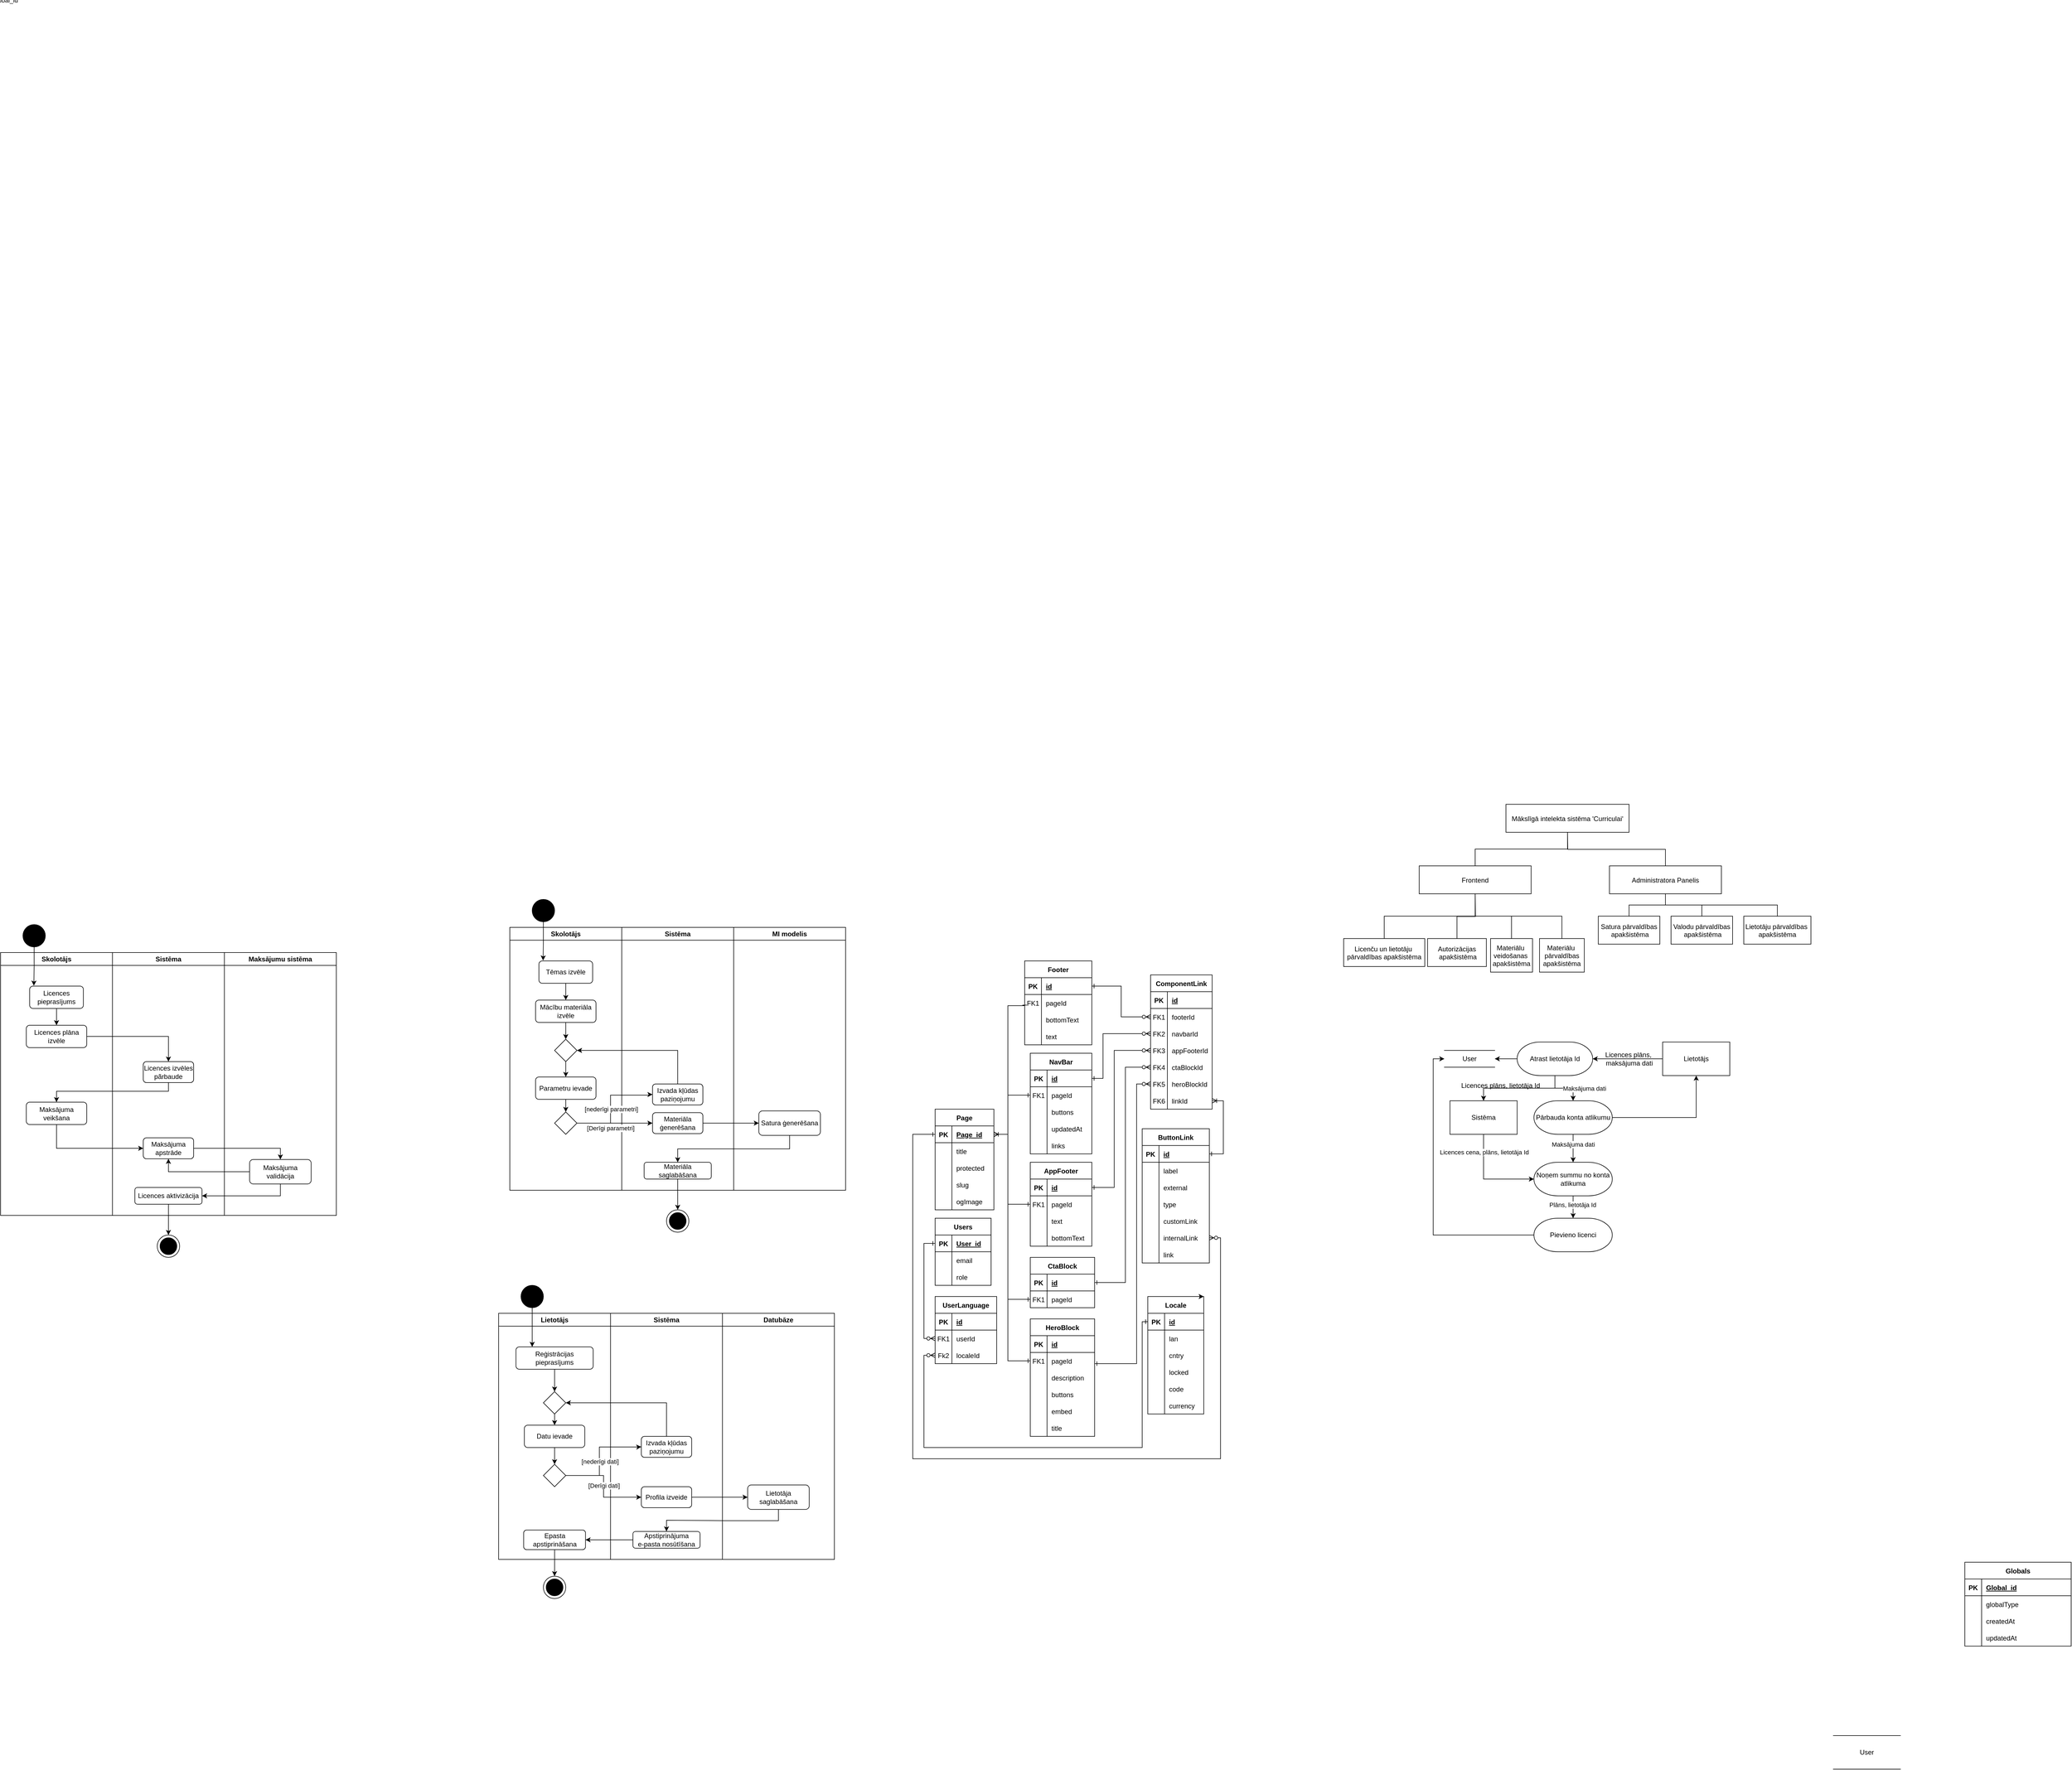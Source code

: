 <mxfile version="27.1.3">
  <diagram id="kgpKYQtTHZ0yAKxKKP6v" name="Page-1">
    <mxGraphModel dx="889802" dy="725325" grid="1" gridSize="10" guides="1" tooltips="1" connect="1" arrows="1" fold="1" page="1" pageScale="1" pageWidth="850" pageHeight="1100" background="none" math="0" shadow="0">
      <root>
        <mxCell id="0" />
        <mxCell id="1" parent="0" />
        <mxCell id="yG4r3sdL0abxI-xJaAbc-1" value="Mākslīgā intelekta sistēma &#39;Curriculai&#39;" style="shape=rectangle" parent="1" vertex="1">
          <mxGeometry x="1110" y="1430" width="220" height="50" as="geometry" />
        </mxCell>
        <mxCell id="yG4r3sdL0abxI-xJaAbc-28" style="edgeStyle=orthogonalEdgeStyle;rounded=0;orthogonalLoop=1;jettySize=auto;html=1;exitX=0.5;exitY=0;exitDx=0;exitDy=0;entryX=0.5;entryY=1;entryDx=0;entryDy=0;endArrow=none;startFill=0;" parent="1" source="yG4r3sdL0abxI-xJaAbc-2" target="yG4r3sdL0abxI-xJaAbc-1" edge="1">
          <mxGeometry relative="1" as="geometry" />
        </mxCell>
        <mxCell id="yG4r3sdL0abxI-xJaAbc-2" value="Frontend" style="shape=rectangle" parent="1" vertex="1">
          <mxGeometry x="955" y="1540" width="200" height="50" as="geometry" />
        </mxCell>
        <mxCell id="yG4r3sdL0abxI-xJaAbc-29" style="edgeStyle=orthogonalEdgeStyle;rounded=0;orthogonalLoop=1;jettySize=auto;html=1;exitX=0.5;exitY=0;exitDx=0;exitDy=0;endArrow=none;startFill=0;" parent="1" source="yG4r3sdL0abxI-xJaAbc-3" edge="1">
          <mxGeometry relative="1" as="geometry">
            <mxPoint x="1220" y="1480" as="targetPoint" />
          </mxGeometry>
        </mxCell>
        <mxCell id="yG4r3sdL0abxI-xJaAbc-3" value="Administratora Panelis" style="shape=rectangle" parent="1" vertex="1">
          <mxGeometry x="1295" y="1540" width="200" height="50" as="geometry" />
        </mxCell>
        <mxCell id="yG4r3sdL0abxI-xJaAbc-4" style="edgeStyle=elbowConnector;rounded=1;" parent="1" source="yG4r3sdL0abxI-xJaAbc-1" target="yG4r3sdL0abxI-xJaAbc-2" edge="1" />
        <mxCell id="yG4r3sdL0abxI-xJaAbc-5" style="edgeStyle=elbowConnector;rounded=1;" parent="1" source="yG4r3sdL0abxI-xJaAbc-1" target="yG4r3sdL0abxI-xJaAbc-3" edge="1" />
        <mxCell id="yG4r3sdL0abxI-xJaAbc-20" style="edgeStyle=orthogonalEdgeStyle;rounded=0;orthogonalLoop=1;jettySize=auto;html=1;exitX=0.5;exitY=0;exitDx=0;exitDy=0;entryX=0.5;entryY=1;entryDx=0;entryDy=0;endArrow=none;startFill=0;" parent="1" source="yG4r3sdL0abxI-xJaAbc-6" target="yG4r3sdL0abxI-xJaAbc-2" edge="1">
          <mxGeometry relative="1" as="geometry" />
        </mxCell>
        <mxCell id="yG4r3sdL0abxI-xJaAbc-6" value="Materiālu &#xa;veidošanas &#xa;apakšistēma" style="shape=rectangle" parent="1" vertex="1">
          <mxGeometry x="1082.5" y="1670" width="75" height="60" as="geometry" />
        </mxCell>
        <mxCell id="yG4r3sdL0abxI-xJaAbc-21" style="edgeStyle=orthogonalEdgeStyle;rounded=0;orthogonalLoop=1;jettySize=auto;html=1;exitX=0.5;exitY=0;exitDx=0;exitDy=0;entryX=0.5;entryY=1;entryDx=0;entryDy=0;endArrow=none;startFill=0;" parent="1" source="yG4r3sdL0abxI-xJaAbc-7" target="yG4r3sdL0abxI-xJaAbc-2" edge="1">
          <mxGeometry relative="1" as="geometry" />
        </mxCell>
        <mxCell id="yG4r3sdL0abxI-xJaAbc-7" value="Materiālu &#xa;pārvaldības&#xa;apakšistēma" style="shape=rectangle" parent="1" vertex="1">
          <mxGeometry x="1170" y="1670" width="80" height="60" as="geometry" />
        </mxCell>
        <mxCell id="yG4r3sdL0abxI-xJaAbc-9" style="edgeStyle=elbowConnector;rounded=1;" parent="1" source="yG4r3sdL0abxI-xJaAbc-2" target="yG4r3sdL0abxI-xJaAbc-6" edge="1" />
        <mxCell id="yG4r3sdL0abxI-xJaAbc-10" style="edgeStyle=elbowConnector;rounded=1;" parent="1" source="yG4r3sdL0abxI-xJaAbc-2" target="yG4r3sdL0abxI-xJaAbc-7" edge="1" />
        <mxCell id="yG4r3sdL0abxI-xJaAbc-11" style="edgeStyle=elbowConnector;rounded=1;" parent="1" source="yG4r3sdL0abxI-xJaAbc-2" edge="1" />
        <mxCell id="yG4r3sdL0abxI-xJaAbc-14" style="edgeStyle=elbowConnector;rounded=1;" parent="1" source="yG4r3sdL0abxI-xJaAbc-3" edge="1" />
        <mxCell id="yG4r3sdL0abxI-xJaAbc-15" style="edgeStyle=elbowConnector;rounded=1;" parent="1" source="yG4r3sdL0abxI-xJaAbc-3" edge="1" />
        <mxCell id="yG4r3sdL0abxI-xJaAbc-18" style="edgeStyle=orthogonalEdgeStyle;rounded=0;orthogonalLoop=1;jettySize=auto;html=1;exitX=0.5;exitY=0;exitDx=0;exitDy=0;entryX=0.5;entryY=1;entryDx=0;entryDy=0;endArrow=none;startFill=0;" parent="1" source="yG4r3sdL0abxI-xJaAbc-16" target="yG4r3sdL0abxI-xJaAbc-2" edge="1">
          <mxGeometry relative="1" as="geometry" />
        </mxCell>
        <mxCell id="yG4r3sdL0abxI-xJaAbc-16" value="Licenču un lietotāju &#xa;pārvaldības apakšistēma" style="shape=rectangle" parent="1" vertex="1">
          <mxGeometry x="820" y="1670" width="145" height="50" as="geometry" />
        </mxCell>
        <mxCell id="yG4r3sdL0abxI-xJaAbc-19" style="edgeStyle=orthogonalEdgeStyle;rounded=0;orthogonalLoop=1;jettySize=auto;html=1;exitX=0.5;exitY=0;exitDx=0;exitDy=0;endArrow=none;startFill=0;" parent="1" source="yG4r3sdL0abxI-xJaAbc-17" edge="1">
          <mxGeometry relative="1" as="geometry">
            <mxPoint x="1055" y="1590" as="targetPoint" />
          </mxGeometry>
        </mxCell>
        <mxCell id="yG4r3sdL0abxI-xJaAbc-17" value="Autorizācijas&#xa; apakšistēma" style="shape=rectangle" parent="1" vertex="1">
          <mxGeometry x="970" y="1670" width="105" height="50" as="geometry" />
        </mxCell>
        <mxCell id="yG4r3sdL0abxI-xJaAbc-25" style="edgeStyle=orthogonalEdgeStyle;rounded=0;orthogonalLoop=1;jettySize=auto;html=1;exitX=0.5;exitY=0;exitDx=0;exitDy=0;endArrow=none;startFill=0;" parent="1" source="yG4r3sdL0abxI-xJaAbc-22" target="yG4r3sdL0abxI-xJaAbc-3" edge="1">
          <mxGeometry relative="1" as="geometry" />
        </mxCell>
        <mxCell id="yG4r3sdL0abxI-xJaAbc-22" value="Satura pārvaldības&#xa; apakšistēma" style="shape=rectangle" parent="1" vertex="1">
          <mxGeometry x="1275" y="1630" width="110" height="50" as="geometry" />
        </mxCell>
        <mxCell id="yG4r3sdL0abxI-xJaAbc-27" style="edgeStyle=orthogonalEdgeStyle;rounded=0;orthogonalLoop=1;jettySize=auto;html=1;exitX=0.5;exitY=0;exitDx=0;exitDy=0;entryX=0.5;entryY=1;entryDx=0;entryDy=0;endArrow=none;startFill=0;" parent="1" source="yG4r3sdL0abxI-xJaAbc-23" target="yG4r3sdL0abxI-xJaAbc-3" edge="1">
          <mxGeometry relative="1" as="geometry" />
        </mxCell>
        <mxCell id="yG4r3sdL0abxI-xJaAbc-23" value="Lietotāju pārvaldības &#xa;apakšistēma" style="shape=rectangle" parent="1" vertex="1">
          <mxGeometry x="1535" y="1630" width="120" height="50" as="geometry" />
        </mxCell>
        <mxCell id="yG4r3sdL0abxI-xJaAbc-26" style="edgeStyle=orthogonalEdgeStyle;rounded=0;orthogonalLoop=1;jettySize=auto;html=1;exitX=0.5;exitY=0;exitDx=0;exitDy=0;entryX=0.5;entryY=1;entryDx=0;entryDy=0;endArrow=none;startFill=0;" parent="1" source="yG4r3sdL0abxI-xJaAbc-24" target="yG4r3sdL0abxI-xJaAbc-3" edge="1">
          <mxGeometry relative="1" as="geometry" />
        </mxCell>
        <mxCell id="yG4r3sdL0abxI-xJaAbc-24" value="Valodu pārvaldības&#xa; apakšistēma" style="shape=rectangle" parent="1" vertex="1">
          <mxGeometry x="1405" y="1630" width="110" height="50" as="geometry" />
        </mxCell>
        <mxCell id="yG4r3sdL0abxI-xJaAbc-53" value="FK: user_id" style="shape=relationship;" parent="1" edge="1" />
        <mxCell id="yG4r3sdL0abxI-xJaAbc-54" value="FK: user_id" style="shape=relationship;" parent="1" edge="1" />
        <mxCell id="yG4r3sdL0abxI-xJaAbc-55" value="FK: user_id" style="shape=relationship;" parent="1" edge="1" />
        <mxCell id="yG4r3sdL0abxI-xJaAbc-56" value="FK: user_id" style="shape=relationship;" parent="1" edge="1" />
        <mxCell id="yG4r3sdL0abxI-xJaAbc-57" value="FK: user_id" style="shape=relationship;" parent="1" edge="1" />
        <mxCell id="yG4r3sdL0abxI-xJaAbc-58" value="FK: user_id" style="shape=relationship;" parent="1" edge="1" />
        <mxCell id="yG4r3sdL0abxI-xJaAbc-59" value="FK: media_id" style="shape=relationship;" parent="1" edge="1" />
        <mxCell id="yG4r3sdL0abxI-xJaAbc-86" value="FK: user_id" style="shape=connector;" parent="1" source="yG4r3sdL0abxI-xJaAbc-60" target="yG4r3sdL0abxI-xJaAbc-66" edge="1" />
        <mxCell id="yG4r3sdL0abxI-xJaAbc-87" value="FK: media_id" style="shape=connector;" parent="1" source="yG4r3sdL0abxI-xJaAbc-66" target="yG4r3sdL0abxI-xJaAbc-72" edge="1" />
        <mxCell id="yG4r3sdL0abxI-xJaAbc-88" value="FK: user_id" style="shape=connector;" parent="1" source="yG4r3sdL0abxI-xJaAbc-60" target="yG4r3sdL0abxI-xJaAbc-78" edge="1" />
        <mxCell id="yG4r3sdL0abxI-xJaAbc-89" value="FK: global_id" style="shape=connector;" parent="1" source="yG4r3sdL0abxI-xJaAbc-60" target="yG4r3sdL0abxI-xJaAbc-82" edge="1" />
        <mxCell id="yG4r3sdL0abxI-xJaAbc-116" value="FK: user_id" style="edgeStyle=orthogonalEdgeStyle;" parent="1" source="yG4r3sdL0abxI-xJaAbc-90" target="yG4r3sdL0abxI-xJaAbc-96" edge="1" />
        <mxCell id="yG4r3sdL0abxI-xJaAbc-117" value="FK: media_id" style="edgeStyle=orthogonalEdgeStyle;" parent="1" source="yG4r3sdL0abxI-xJaAbc-96" target="yG4r3sdL0abxI-xJaAbc-102" edge="1" />
        <mxCell id="yG4r3sdL0abxI-xJaAbc-118" value="FK: user_id" style="edgeStyle=orthogonalEdgeStyle;" parent="1" source="yG4r3sdL0abxI-xJaAbc-90" target="yG4r3sdL0abxI-xJaAbc-108" edge="1" />
        <mxCell id="yG4r3sdL0abxI-xJaAbc-119" value="FK: global_id" style="edgeStyle=orthogonalEdgeStyle;" parent="1" source="yG4r3sdL0abxI-xJaAbc-90" target="yG4r3sdL0abxI-xJaAbc-112" edge="1" />
        <mxCell id="yG4r3sdL0abxI-xJaAbc-146" value="FK: user_id" style="edgeStyle=orthogonalEdgeStyle;" parent="1" source="yG4r3sdL0abxI-xJaAbc-120" target="yG4r3sdL0abxI-xJaAbc-126" edge="1" />
        <mxCell id="yG4r3sdL0abxI-xJaAbc-147" value="FK: media_id" style="edgeStyle=orthogonalEdgeStyle;" parent="1" source="yG4r3sdL0abxI-xJaAbc-126" target="yG4r3sdL0abxI-xJaAbc-132" edge="1" />
        <mxCell id="yG4r3sdL0abxI-xJaAbc-148" value="FK: user_id" style="edgeStyle=orthogonalEdgeStyle;" parent="1" source="yG4r3sdL0abxI-xJaAbc-120" target="yG4r3sdL0abxI-xJaAbc-138" edge="1" />
        <mxCell id="yG4r3sdL0abxI-xJaAbc-149" value="FK: global_id" style="edgeStyle=orthogonalEdgeStyle;" parent="1" source="yG4r3sdL0abxI-xJaAbc-120" target="yG4r3sdL0abxI-xJaAbc-142" edge="1" />
        <mxCell id="gNaha0-pfpWzF-3hDsKz-582" value="FK: user_id" style="edgeStyle=orthogonalEdgeStyle;" parent="1" edge="1" />
        <mxCell id="gNaha0-pfpWzF-3hDsKz-583" value="FK: media_id" style="edgeStyle=orthogonalEdgeStyle;" parent="1" edge="1" />
        <mxCell id="gNaha0-pfpWzF-3hDsKz-584" value="FK: user_id" style="edgeStyle=orthogonalEdgeStyle;" parent="1" edge="1" />
        <mxCell id="gNaha0-pfpWzF-3hDsKz-585" value="FK: global_id" style="edgeStyle=orthogonalEdgeStyle;" parent="1" edge="1" />
        <mxCell id="gNaha0-pfpWzF-3hDsKz-586" value="Users" style="shape=table;startSize=30;container=1;collapsible=1;childLayout=tableLayout;fixedRows=1;rowLines=0;fontStyle=1;align=center;resizeLast=1;" parent="1" vertex="1">
          <mxGeometry x="90" y="2170" width="100" height="120" as="geometry">
            <mxRectangle x="120" y="120" width="90" height="30" as="alternateBounds" />
          </mxGeometry>
        </mxCell>
        <mxCell id="gNaha0-pfpWzF-3hDsKz-587" value="" style="shape=partialRectangle;collapsible=0;dropTarget=0;pointerEvents=0;fillColor=none;points=[[0,0.5],[1,0.5]];portConstraint=eastwest;top=0;left=0;right=0;bottom=1;" parent="gNaha0-pfpWzF-3hDsKz-586" vertex="1">
          <mxGeometry y="30" width="100" height="30" as="geometry" />
        </mxCell>
        <mxCell id="gNaha0-pfpWzF-3hDsKz-588" value="PK" style="shape=partialRectangle;overflow=hidden;connectable=0;fillColor=none;top=0;left=0;bottom=0;right=0;fontStyle=1;" parent="gNaha0-pfpWzF-3hDsKz-587" vertex="1">
          <mxGeometry width="30" height="30" as="geometry">
            <mxRectangle width="30" height="30" as="alternateBounds" />
          </mxGeometry>
        </mxCell>
        <mxCell id="gNaha0-pfpWzF-3hDsKz-589" value="User_id" style="shape=partialRectangle;overflow=hidden;connectable=0;fillColor=none;top=0;left=0;bottom=0;right=0;align=left;spacingLeft=6;fontStyle=5;" parent="gNaha0-pfpWzF-3hDsKz-587" vertex="1">
          <mxGeometry x="30" width="70" height="30" as="geometry">
            <mxRectangle width="70" height="30" as="alternateBounds" />
          </mxGeometry>
        </mxCell>
        <mxCell id="gNaha0-pfpWzF-3hDsKz-590" value="" style="shape=partialRectangle;collapsible=0;dropTarget=0;pointerEvents=0;fillColor=none;points=[[0,0.5],[1,0.5]];portConstraint=eastwest;top=0;left=0;right=0;bottom=0;" parent="gNaha0-pfpWzF-3hDsKz-586" vertex="1">
          <mxGeometry y="60" width="100" height="30" as="geometry" />
        </mxCell>
        <mxCell id="gNaha0-pfpWzF-3hDsKz-591" value="" style="shape=partialRectangle;overflow=hidden;connectable=0;fillColor=none;top=0;left=0;bottom=0;right=0;" parent="gNaha0-pfpWzF-3hDsKz-590" vertex="1">
          <mxGeometry width="30" height="30" as="geometry">
            <mxRectangle width="30" height="30" as="alternateBounds" />
          </mxGeometry>
        </mxCell>
        <mxCell id="gNaha0-pfpWzF-3hDsKz-592" value="email" style="shape=partialRectangle;overflow=hidden;connectable=0;fillColor=none;top=0;left=0;bottom=0;right=0;align=left;spacingLeft=6;" parent="gNaha0-pfpWzF-3hDsKz-590" vertex="1">
          <mxGeometry x="30" width="70" height="30" as="geometry">
            <mxRectangle width="70" height="30" as="alternateBounds" />
          </mxGeometry>
        </mxCell>
        <mxCell id="gNaha0-pfpWzF-3hDsKz-593" value="" style="shape=partialRectangle;collapsible=0;dropTarget=0;pointerEvents=0;fillColor=none;points=[[0,0.5],[1,0.5]];portConstraint=eastwest;top=0;left=0;right=0;bottom=0;" parent="gNaha0-pfpWzF-3hDsKz-586" vertex="1">
          <mxGeometry y="90" width="100" height="30" as="geometry" />
        </mxCell>
        <mxCell id="gNaha0-pfpWzF-3hDsKz-594" value="" style="shape=partialRectangle;overflow=hidden;connectable=0;fillColor=none;top=0;left=0;bottom=0;right=0;" parent="gNaha0-pfpWzF-3hDsKz-593" vertex="1">
          <mxGeometry width="30" height="30" as="geometry">
            <mxRectangle width="30" height="30" as="alternateBounds" />
          </mxGeometry>
        </mxCell>
        <mxCell id="gNaha0-pfpWzF-3hDsKz-595" value="role" style="shape=partialRectangle;overflow=hidden;connectable=0;fillColor=none;top=0;left=0;bottom=0;right=0;align=left;spacingLeft=6;" parent="gNaha0-pfpWzF-3hDsKz-593" vertex="1">
          <mxGeometry x="30" width="70" height="30" as="geometry">
            <mxRectangle width="70" height="30" as="alternateBounds" />
          </mxGeometry>
        </mxCell>
        <mxCell id="gNaha0-pfpWzF-3hDsKz-596" value="Page" style="shape=table;startSize=30;container=1;collapsible=1;childLayout=tableLayout;fixedRows=1;rowLines=0;fontStyle=1;align=center;resizeLast=1;" parent="1" vertex="1">
          <mxGeometry x="90" y="1975" width="105" height="180" as="geometry">
            <mxRectangle x="120" y="120" width="90" height="30" as="alternateBounds" />
          </mxGeometry>
        </mxCell>
        <mxCell id="gNaha0-pfpWzF-3hDsKz-597" value="" style="shape=partialRectangle;collapsible=0;dropTarget=0;pointerEvents=0;fillColor=none;points=[[0,0.5],[1,0.5]];portConstraint=eastwest;top=0;left=0;right=0;bottom=1;" parent="gNaha0-pfpWzF-3hDsKz-596" vertex="1">
          <mxGeometry y="30" width="105" height="30" as="geometry" />
        </mxCell>
        <mxCell id="gNaha0-pfpWzF-3hDsKz-598" value="PK" style="shape=partialRectangle;overflow=hidden;connectable=0;fillColor=none;top=0;left=0;bottom=0;right=0;fontStyle=1;" parent="gNaha0-pfpWzF-3hDsKz-597" vertex="1">
          <mxGeometry width="30" height="30" as="geometry">
            <mxRectangle width="30" height="30" as="alternateBounds" />
          </mxGeometry>
        </mxCell>
        <mxCell id="gNaha0-pfpWzF-3hDsKz-599" value="Page_id" style="shape=partialRectangle;overflow=hidden;connectable=0;fillColor=none;top=0;left=0;bottom=0;right=0;align=left;spacingLeft=6;fontStyle=5;" parent="gNaha0-pfpWzF-3hDsKz-597" vertex="1">
          <mxGeometry x="30" width="75" height="30" as="geometry">
            <mxRectangle width="75" height="30" as="alternateBounds" />
          </mxGeometry>
        </mxCell>
        <mxCell id="gNaha0-pfpWzF-3hDsKz-600" value="" style="shape=partialRectangle;collapsible=0;dropTarget=0;pointerEvents=0;fillColor=none;points=[[0,0.5],[1,0.5]];portConstraint=eastwest;top=0;left=0;right=0;bottom=0;" parent="gNaha0-pfpWzF-3hDsKz-596" vertex="1">
          <mxGeometry y="60" width="105" height="30" as="geometry" />
        </mxCell>
        <mxCell id="gNaha0-pfpWzF-3hDsKz-601" value="" style="shape=partialRectangle;overflow=hidden;connectable=0;fillColor=none;top=0;left=0;bottom=0;right=0;" parent="gNaha0-pfpWzF-3hDsKz-600" vertex="1">
          <mxGeometry width="30" height="30" as="geometry">
            <mxRectangle width="30" height="30" as="alternateBounds" />
          </mxGeometry>
        </mxCell>
        <mxCell id="gNaha0-pfpWzF-3hDsKz-602" value="title" style="shape=partialRectangle;overflow=hidden;connectable=0;fillColor=none;top=0;left=0;bottom=0;right=0;align=left;spacingLeft=6;" parent="gNaha0-pfpWzF-3hDsKz-600" vertex="1">
          <mxGeometry x="30" width="75" height="30" as="geometry">
            <mxRectangle width="75" height="30" as="alternateBounds" />
          </mxGeometry>
        </mxCell>
        <mxCell id="gNaha0-pfpWzF-3hDsKz-603" value="" style="shape=partialRectangle;collapsible=0;dropTarget=0;pointerEvents=0;fillColor=none;points=[[0,0.5],[1,0.5]];portConstraint=eastwest;top=0;left=0;right=0;bottom=0;" parent="gNaha0-pfpWzF-3hDsKz-596" vertex="1">
          <mxGeometry y="90" width="105" height="30" as="geometry" />
        </mxCell>
        <mxCell id="gNaha0-pfpWzF-3hDsKz-604" value="" style="shape=partialRectangle;overflow=hidden;connectable=0;fillColor=none;top=0;left=0;bottom=0;right=0;" parent="gNaha0-pfpWzF-3hDsKz-603" vertex="1">
          <mxGeometry width="30" height="30" as="geometry">
            <mxRectangle width="30" height="30" as="alternateBounds" />
          </mxGeometry>
        </mxCell>
        <mxCell id="gNaha0-pfpWzF-3hDsKz-605" value="protected" style="shape=partialRectangle;overflow=hidden;connectable=0;fillColor=none;top=0;left=0;bottom=0;right=0;align=left;spacingLeft=6;" parent="gNaha0-pfpWzF-3hDsKz-603" vertex="1">
          <mxGeometry x="30" width="75" height="30" as="geometry">
            <mxRectangle width="75" height="30" as="alternateBounds" />
          </mxGeometry>
        </mxCell>
        <mxCell id="gNaha0-pfpWzF-3hDsKz-606" value="" style="shape=partialRectangle;collapsible=0;dropTarget=0;pointerEvents=0;fillColor=none;points=[[0,0.5],[1,0.5]];portConstraint=eastwest;top=0;left=0;right=0;bottom=0;" parent="gNaha0-pfpWzF-3hDsKz-596" vertex="1">
          <mxGeometry y="120" width="105" height="30" as="geometry" />
        </mxCell>
        <mxCell id="gNaha0-pfpWzF-3hDsKz-607" value="" style="shape=partialRectangle;overflow=hidden;connectable=0;fillColor=none;top=0;left=0;bottom=0;right=0;" parent="gNaha0-pfpWzF-3hDsKz-606" vertex="1">
          <mxGeometry width="30" height="30" as="geometry">
            <mxRectangle width="30" height="30" as="alternateBounds" />
          </mxGeometry>
        </mxCell>
        <mxCell id="gNaha0-pfpWzF-3hDsKz-608" value="slug" style="shape=partialRectangle;overflow=hidden;connectable=0;fillColor=none;top=0;left=0;bottom=0;right=0;align=left;spacingLeft=6;" parent="gNaha0-pfpWzF-3hDsKz-606" vertex="1">
          <mxGeometry x="30" width="75" height="30" as="geometry">
            <mxRectangle width="75" height="30" as="alternateBounds" />
          </mxGeometry>
        </mxCell>
        <mxCell id="gNaha0-pfpWzF-3hDsKz-609" value="" style="shape=partialRectangle;collapsible=0;dropTarget=0;pointerEvents=0;fillColor=none;points=[[0,0.5],[1,0.5]];portConstraint=eastwest;top=0;left=0;right=0;bottom=0;" parent="gNaha0-pfpWzF-3hDsKz-596" vertex="1">
          <mxGeometry y="150" width="105" height="30" as="geometry" />
        </mxCell>
        <mxCell id="gNaha0-pfpWzF-3hDsKz-610" value="" style="shape=partialRectangle;overflow=hidden;connectable=0;fillColor=none;top=0;left=0;bottom=0;right=0;" parent="gNaha0-pfpWzF-3hDsKz-609" vertex="1">
          <mxGeometry width="30" height="30" as="geometry">
            <mxRectangle width="30" height="30" as="alternateBounds" />
          </mxGeometry>
        </mxCell>
        <mxCell id="gNaha0-pfpWzF-3hDsKz-611" value="ogImage" style="shape=partialRectangle;overflow=hidden;connectable=0;fillColor=none;top=0;left=0;bottom=0;right=0;align=left;spacingLeft=6;" parent="gNaha0-pfpWzF-3hDsKz-609" vertex="1">
          <mxGeometry x="30" width="75" height="30" as="geometry">
            <mxRectangle width="75" height="30" as="alternateBounds" />
          </mxGeometry>
        </mxCell>
        <mxCell id="gNaha0-pfpWzF-3hDsKz-628" value="Globals" style="shape=table;startSize=30;container=1;collapsible=1;childLayout=tableLayout;fixedRows=1;rowLines=0;fontStyle=1;align=center;resizeLast=1;" parent="1" vertex="1">
          <mxGeometry x="1930" y="2785" width="190" height="150" as="geometry">
            <mxRectangle x="120" y="120" width="90" height="30" as="alternateBounds" />
          </mxGeometry>
        </mxCell>
        <mxCell id="gNaha0-pfpWzF-3hDsKz-629" value="" style="shape=partialRectangle;collapsible=0;dropTarget=0;pointerEvents=0;fillColor=none;points=[[0,0.5],[1,0.5]];portConstraint=eastwest;top=0;left=0;right=0;bottom=1;" parent="gNaha0-pfpWzF-3hDsKz-628" vertex="1">
          <mxGeometry y="30" width="190" height="30" as="geometry" />
        </mxCell>
        <mxCell id="gNaha0-pfpWzF-3hDsKz-630" value="PK" style="shape=partialRectangle;overflow=hidden;connectable=0;fillColor=none;top=0;left=0;bottom=0;right=0;fontStyle=1;" parent="gNaha0-pfpWzF-3hDsKz-629" vertex="1">
          <mxGeometry width="30" height="30" as="geometry">
            <mxRectangle width="30" height="30" as="alternateBounds" />
          </mxGeometry>
        </mxCell>
        <mxCell id="gNaha0-pfpWzF-3hDsKz-631" value="Global_id" style="shape=partialRectangle;overflow=hidden;connectable=0;fillColor=none;top=0;left=0;bottom=0;right=0;align=left;spacingLeft=6;fontStyle=5;" parent="gNaha0-pfpWzF-3hDsKz-629" vertex="1">
          <mxGeometry x="30" width="160" height="30" as="geometry">
            <mxRectangle width="160" height="30" as="alternateBounds" />
          </mxGeometry>
        </mxCell>
        <mxCell id="gNaha0-pfpWzF-3hDsKz-632" value="" style="shape=partialRectangle;collapsible=0;dropTarget=0;pointerEvents=0;fillColor=none;points=[[0,0.5],[1,0.5]];portConstraint=eastwest;top=0;left=0;right=0;bottom=0;" parent="gNaha0-pfpWzF-3hDsKz-628" vertex="1">
          <mxGeometry y="60" width="190" height="30" as="geometry" />
        </mxCell>
        <mxCell id="gNaha0-pfpWzF-3hDsKz-633" value="" style="shape=partialRectangle;overflow=hidden;connectable=0;fillColor=none;top=0;left=0;bottom=0;right=0;" parent="gNaha0-pfpWzF-3hDsKz-632" vertex="1">
          <mxGeometry width="30" height="30" as="geometry">
            <mxRectangle width="30" height="30" as="alternateBounds" />
          </mxGeometry>
        </mxCell>
        <mxCell id="gNaha0-pfpWzF-3hDsKz-634" value="globalType" style="shape=partialRectangle;overflow=hidden;connectable=0;fillColor=none;top=0;left=0;bottom=0;right=0;align=left;spacingLeft=6;" parent="gNaha0-pfpWzF-3hDsKz-632" vertex="1">
          <mxGeometry x="30" width="160" height="30" as="geometry">
            <mxRectangle width="160" height="30" as="alternateBounds" />
          </mxGeometry>
        </mxCell>
        <mxCell id="gNaha0-pfpWzF-3hDsKz-635" value="" style="shape=partialRectangle;collapsible=0;dropTarget=0;pointerEvents=0;fillColor=none;points=[[0,0.5],[1,0.5]];portConstraint=eastwest;top=0;left=0;right=0;bottom=0;" parent="gNaha0-pfpWzF-3hDsKz-628" vertex="1">
          <mxGeometry y="90" width="190" height="30" as="geometry" />
        </mxCell>
        <mxCell id="gNaha0-pfpWzF-3hDsKz-636" value="" style="shape=partialRectangle;overflow=hidden;connectable=0;fillColor=none;top=0;left=0;bottom=0;right=0;" parent="gNaha0-pfpWzF-3hDsKz-635" vertex="1">
          <mxGeometry width="30" height="30" as="geometry">
            <mxRectangle width="30" height="30" as="alternateBounds" />
          </mxGeometry>
        </mxCell>
        <mxCell id="gNaha0-pfpWzF-3hDsKz-637" value="createdAt" style="shape=partialRectangle;overflow=hidden;connectable=0;fillColor=none;top=0;left=0;bottom=0;right=0;align=left;spacingLeft=6;" parent="gNaha0-pfpWzF-3hDsKz-635" vertex="1">
          <mxGeometry x="30" width="160" height="30" as="geometry">
            <mxRectangle width="160" height="30" as="alternateBounds" />
          </mxGeometry>
        </mxCell>
        <mxCell id="gNaha0-pfpWzF-3hDsKz-638" value="" style="shape=partialRectangle;collapsible=0;dropTarget=0;pointerEvents=0;fillColor=none;points=[[0,0.5],[1,0.5]];portConstraint=eastwest;top=0;left=0;right=0;bottom=0;" parent="gNaha0-pfpWzF-3hDsKz-628" vertex="1">
          <mxGeometry y="120" width="190" height="30" as="geometry" />
        </mxCell>
        <mxCell id="gNaha0-pfpWzF-3hDsKz-639" value="" style="shape=partialRectangle;overflow=hidden;connectable=0;fillColor=none;top=0;left=0;bottom=0;right=0;" parent="gNaha0-pfpWzF-3hDsKz-638" vertex="1">
          <mxGeometry width="30" height="30" as="geometry">
            <mxRectangle width="30" height="30" as="alternateBounds" />
          </mxGeometry>
        </mxCell>
        <mxCell id="gNaha0-pfpWzF-3hDsKz-640" value="updatedAt" style="shape=partialRectangle;overflow=hidden;connectable=0;fillColor=none;top=0;left=0;bottom=0;right=0;align=left;spacingLeft=6;" parent="gNaha0-pfpWzF-3hDsKz-638" vertex="1">
          <mxGeometry x="30" width="160" height="30" as="geometry">
            <mxRectangle width="160" height="30" as="alternateBounds" />
          </mxGeometry>
        </mxCell>
        <mxCell id="gNaha0-pfpWzF-3hDsKz-641" value="Footer" style="shape=table;startSize=30;container=1;collapsible=1;childLayout=tableLayout;fixedRows=1;rowLines=0;fontStyle=1;align=center;resizeLast=1;" parent="1" vertex="1">
          <mxGeometry x="250" y="1710" width="120" height="150" as="geometry">
            <mxRectangle x="120" y="120" width="90" height="30" as="alternateBounds" />
          </mxGeometry>
        </mxCell>
        <mxCell id="gNaha0-pfpWzF-3hDsKz-642" value="" style="shape=partialRectangle;collapsible=0;dropTarget=0;pointerEvents=0;fillColor=none;points=[[0,0.5],[1,0.5]];portConstraint=eastwest;top=0;left=0;right=0;bottom=1;" parent="gNaha0-pfpWzF-3hDsKz-641" vertex="1">
          <mxGeometry y="30" width="120" height="30" as="geometry" />
        </mxCell>
        <mxCell id="gNaha0-pfpWzF-3hDsKz-643" value="PK" style="shape=partialRectangle;overflow=hidden;connectable=0;fillColor=none;top=0;left=0;bottom=0;right=0;fontStyle=1;" parent="gNaha0-pfpWzF-3hDsKz-642" vertex="1">
          <mxGeometry width="30" height="30" as="geometry">
            <mxRectangle width="30" height="30" as="alternateBounds" />
          </mxGeometry>
        </mxCell>
        <mxCell id="gNaha0-pfpWzF-3hDsKz-644" value="id" style="shape=partialRectangle;overflow=hidden;connectable=0;fillColor=none;top=0;left=0;bottom=0;right=0;align=left;spacingLeft=6;fontStyle=5;" parent="gNaha0-pfpWzF-3hDsKz-642" vertex="1">
          <mxGeometry x="30" width="90" height="30" as="geometry">
            <mxRectangle width="90" height="30" as="alternateBounds" />
          </mxGeometry>
        </mxCell>
        <mxCell id="gNaha0-pfpWzF-3hDsKz-645" value="" style="shape=partialRectangle;collapsible=0;dropTarget=0;pointerEvents=0;fillColor=none;points=[[0,0.5],[1,0.5]];portConstraint=eastwest;top=0;left=0;right=0;bottom=0;" parent="gNaha0-pfpWzF-3hDsKz-641" vertex="1">
          <mxGeometry y="60" width="120" height="30" as="geometry" />
        </mxCell>
        <mxCell id="gNaha0-pfpWzF-3hDsKz-646" value="FK1" style="shape=partialRectangle;overflow=hidden;connectable=0;fillColor=none;top=0;left=0;bottom=0;right=0;" parent="gNaha0-pfpWzF-3hDsKz-645" vertex="1">
          <mxGeometry width="30" height="30" as="geometry">
            <mxRectangle width="30" height="30" as="alternateBounds" />
          </mxGeometry>
        </mxCell>
        <mxCell id="gNaha0-pfpWzF-3hDsKz-647" value="pageId" style="shape=partialRectangle;overflow=hidden;connectable=0;fillColor=none;top=0;left=0;bottom=0;right=0;align=left;spacingLeft=6;" parent="gNaha0-pfpWzF-3hDsKz-645" vertex="1">
          <mxGeometry x="30" width="90" height="30" as="geometry">
            <mxRectangle width="90" height="30" as="alternateBounds" />
          </mxGeometry>
        </mxCell>
        <mxCell id="gNaha0-pfpWzF-3hDsKz-648" value="" style="shape=partialRectangle;collapsible=0;dropTarget=0;pointerEvents=0;fillColor=none;points=[[0,0.5],[1,0.5]];portConstraint=eastwest;top=0;left=0;right=0;bottom=0;" parent="gNaha0-pfpWzF-3hDsKz-641" vertex="1">
          <mxGeometry y="90" width="120" height="30" as="geometry" />
        </mxCell>
        <mxCell id="gNaha0-pfpWzF-3hDsKz-649" value="" style="shape=partialRectangle;overflow=hidden;connectable=0;fillColor=none;top=0;left=0;bottom=0;right=0;" parent="gNaha0-pfpWzF-3hDsKz-648" vertex="1">
          <mxGeometry width="30" height="30" as="geometry">
            <mxRectangle width="30" height="30" as="alternateBounds" />
          </mxGeometry>
        </mxCell>
        <mxCell id="gNaha0-pfpWzF-3hDsKz-650" value="bottomText" style="shape=partialRectangle;overflow=hidden;connectable=0;fillColor=none;top=0;left=0;bottom=0;right=0;align=left;spacingLeft=6;" parent="gNaha0-pfpWzF-3hDsKz-648" vertex="1">
          <mxGeometry x="30" width="90" height="30" as="geometry">
            <mxRectangle width="90" height="30" as="alternateBounds" />
          </mxGeometry>
        </mxCell>
        <mxCell id="gNaha0-pfpWzF-3hDsKz-651" value="" style="shape=partialRectangle;collapsible=0;dropTarget=0;pointerEvents=0;fillColor=none;points=[[0,0.5],[1,0.5]];portConstraint=eastwest;top=0;left=0;right=0;bottom=0;" parent="gNaha0-pfpWzF-3hDsKz-641" vertex="1">
          <mxGeometry y="120" width="120" height="30" as="geometry" />
        </mxCell>
        <mxCell id="gNaha0-pfpWzF-3hDsKz-652" value="" style="shape=partialRectangle;overflow=hidden;connectable=0;fillColor=none;top=0;left=0;bottom=0;right=0;" parent="gNaha0-pfpWzF-3hDsKz-651" vertex="1">
          <mxGeometry width="30" height="30" as="geometry">
            <mxRectangle width="30" height="30" as="alternateBounds" />
          </mxGeometry>
        </mxCell>
        <mxCell id="gNaha0-pfpWzF-3hDsKz-653" value="text" style="shape=partialRectangle;overflow=hidden;connectable=0;fillColor=none;top=0;left=0;bottom=0;right=0;align=left;spacingLeft=6;" parent="gNaha0-pfpWzF-3hDsKz-651" vertex="1">
          <mxGeometry x="30" width="90" height="30" as="geometry">
            <mxRectangle width="90" height="30" as="alternateBounds" />
          </mxGeometry>
        </mxCell>
        <mxCell id="gNaha0-pfpWzF-3hDsKz-654" value="NavBar" style="shape=table;startSize=30;container=1;collapsible=1;childLayout=tableLayout;fixedRows=1;rowLines=0;fontStyle=1;align=center;resizeLast=1;" parent="1" vertex="1">
          <mxGeometry x="260" y="1875" width="110" height="180" as="geometry">
            <mxRectangle x="120" y="120" width="90" height="30" as="alternateBounds" />
          </mxGeometry>
        </mxCell>
        <mxCell id="gNaha0-pfpWzF-3hDsKz-655" value="" style="shape=partialRectangle;collapsible=0;dropTarget=0;pointerEvents=0;fillColor=none;points=[[0,0.5],[1,0.5]];portConstraint=eastwest;top=0;left=0;right=0;bottom=1;" parent="gNaha0-pfpWzF-3hDsKz-654" vertex="1">
          <mxGeometry y="30" width="110" height="30" as="geometry" />
        </mxCell>
        <mxCell id="gNaha0-pfpWzF-3hDsKz-656" value="PK" style="shape=partialRectangle;overflow=hidden;connectable=0;fillColor=none;top=0;left=0;bottom=0;right=0;fontStyle=1;" parent="gNaha0-pfpWzF-3hDsKz-655" vertex="1">
          <mxGeometry width="30" height="30" as="geometry">
            <mxRectangle width="30" height="30" as="alternateBounds" />
          </mxGeometry>
        </mxCell>
        <mxCell id="gNaha0-pfpWzF-3hDsKz-657" value="id" style="shape=partialRectangle;overflow=hidden;connectable=0;fillColor=none;top=0;left=0;bottom=0;right=0;align=left;spacingLeft=6;fontStyle=5;" parent="gNaha0-pfpWzF-3hDsKz-655" vertex="1">
          <mxGeometry x="30" width="80" height="30" as="geometry">
            <mxRectangle width="80" height="30" as="alternateBounds" />
          </mxGeometry>
        </mxCell>
        <mxCell id="gNaha0-pfpWzF-3hDsKz-658" value="" style="shape=partialRectangle;collapsible=0;dropTarget=0;pointerEvents=0;fillColor=none;points=[[0,0.5],[1,0.5]];portConstraint=eastwest;top=0;left=0;right=0;bottom=0;" parent="gNaha0-pfpWzF-3hDsKz-654" vertex="1">
          <mxGeometry y="60" width="110" height="30" as="geometry" />
        </mxCell>
        <mxCell id="gNaha0-pfpWzF-3hDsKz-659" value="FK1" style="shape=partialRectangle;overflow=hidden;connectable=0;fillColor=none;top=0;left=0;bottom=0;right=0;" parent="gNaha0-pfpWzF-3hDsKz-658" vertex="1">
          <mxGeometry width="30" height="30" as="geometry">
            <mxRectangle width="30" height="30" as="alternateBounds" />
          </mxGeometry>
        </mxCell>
        <mxCell id="gNaha0-pfpWzF-3hDsKz-660" value="pageId" style="shape=partialRectangle;overflow=hidden;connectable=0;fillColor=none;top=0;left=0;bottom=0;right=0;align=left;spacingLeft=6;" parent="gNaha0-pfpWzF-3hDsKz-658" vertex="1">
          <mxGeometry x="30" width="80" height="30" as="geometry">
            <mxRectangle width="80" height="30" as="alternateBounds" />
          </mxGeometry>
        </mxCell>
        <mxCell id="gNaha0-pfpWzF-3hDsKz-661" value="" style="shape=partialRectangle;collapsible=0;dropTarget=0;pointerEvents=0;fillColor=none;points=[[0,0.5],[1,0.5]];portConstraint=eastwest;top=0;left=0;right=0;bottom=0;" parent="gNaha0-pfpWzF-3hDsKz-654" vertex="1">
          <mxGeometry y="90" width="110" height="30" as="geometry" />
        </mxCell>
        <mxCell id="gNaha0-pfpWzF-3hDsKz-662" value="" style="shape=partialRectangle;overflow=hidden;connectable=0;fillColor=none;top=0;left=0;bottom=0;right=0;" parent="gNaha0-pfpWzF-3hDsKz-661" vertex="1">
          <mxGeometry width="30" height="30" as="geometry">
            <mxRectangle width="30" height="30" as="alternateBounds" />
          </mxGeometry>
        </mxCell>
        <mxCell id="gNaha0-pfpWzF-3hDsKz-663" value="buttons" style="shape=partialRectangle;overflow=hidden;connectable=0;fillColor=none;top=0;left=0;bottom=0;right=0;align=left;spacingLeft=6;" parent="gNaha0-pfpWzF-3hDsKz-661" vertex="1">
          <mxGeometry x="30" width="80" height="30" as="geometry">
            <mxRectangle width="80" height="30" as="alternateBounds" />
          </mxGeometry>
        </mxCell>
        <mxCell id="gNaha0-pfpWzF-3hDsKz-664" value="" style="shape=partialRectangle;collapsible=0;dropTarget=0;pointerEvents=0;fillColor=none;points=[[0,0.5],[1,0.5]];portConstraint=eastwest;top=0;left=0;right=0;bottom=0;" parent="gNaha0-pfpWzF-3hDsKz-654" vertex="1">
          <mxGeometry y="120" width="110" height="30" as="geometry" />
        </mxCell>
        <mxCell id="gNaha0-pfpWzF-3hDsKz-665" value="" style="shape=partialRectangle;overflow=hidden;connectable=0;fillColor=none;top=0;left=0;bottom=0;right=0;" parent="gNaha0-pfpWzF-3hDsKz-664" vertex="1">
          <mxGeometry width="30" height="30" as="geometry">
            <mxRectangle width="30" height="30" as="alternateBounds" />
          </mxGeometry>
        </mxCell>
        <mxCell id="gNaha0-pfpWzF-3hDsKz-666" value="updatedAt" style="shape=partialRectangle;overflow=hidden;connectable=0;fillColor=none;top=0;left=0;bottom=0;right=0;align=left;spacingLeft=6;" parent="gNaha0-pfpWzF-3hDsKz-664" vertex="1">
          <mxGeometry x="30" width="80" height="30" as="geometry">
            <mxRectangle width="80" height="30" as="alternateBounds" />
          </mxGeometry>
        </mxCell>
        <mxCell id="gNaha0-pfpWzF-3hDsKz-667" value="" style="shape=partialRectangle;collapsible=0;dropTarget=0;pointerEvents=0;fillColor=none;points=[[0,0.5],[1,0.5]];portConstraint=eastwest;top=0;left=0;right=0;bottom=0;" parent="gNaha0-pfpWzF-3hDsKz-654" vertex="1">
          <mxGeometry y="150" width="110" height="30" as="geometry" />
        </mxCell>
        <mxCell id="gNaha0-pfpWzF-3hDsKz-668" value="" style="shape=partialRectangle;overflow=hidden;connectable=0;fillColor=none;top=0;left=0;bottom=0;right=0;" parent="gNaha0-pfpWzF-3hDsKz-667" vertex="1">
          <mxGeometry width="30" height="30" as="geometry">
            <mxRectangle width="30" height="30" as="alternateBounds" />
          </mxGeometry>
        </mxCell>
        <mxCell id="gNaha0-pfpWzF-3hDsKz-669" value="links" style="shape=partialRectangle;overflow=hidden;connectable=0;fillColor=none;top=0;left=0;bottom=0;right=0;align=left;spacingLeft=6;" parent="gNaha0-pfpWzF-3hDsKz-667" vertex="1">
          <mxGeometry x="30" width="80" height="30" as="geometry">
            <mxRectangle width="80" height="30" as="alternateBounds" />
          </mxGeometry>
        </mxCell>
        <mxCell id="gNaha0-pfpWzF-3hDsKz-670" value="Locale" style="shape=table;startSize=30;container=1;collapsible=1;childLayout=tableLayout;fixedRows=1;rowLines=0;fontStyle=1;align=center;resizeLast=1;" parent="1" vertex="1">
          <mxGeometry x="470" y="2310" width="100" height="210" as="geometry">
            <mxRectangle x="120" y="120" width="90" height="30" as="alternateBounds" />
          </mxGeometry>
        </mxCell>
        <mxCell id="gNaha0-pfpWzF-3hDsKz-671" value="" style="shape=partialRectangle;collapsible=0;dropTarget=0;pointerEvents=0;fillColor=none;points=[[0,0.5],[1,0.5]];portConstraint=eastwest;top=0;left=0;right=0;bottom=1;" parent="gNaha0-pfpWzF-3hDsKz-670" vertex="1">
          <mxGeometry y="30" width="100" height="30" as="geometry" />
        </mxCell>
        <mxCell id="gNaha0-pfpWzF-3hDsKz-672" value="PK" style="shape=partialRectangle;overflow=hidden;connectable=0;fillColor=none;top=0;left=0;bottom=0;right=0;fontStyle=1;" parent="gNaha0-pfpWzF-3hDsKz-671" vertex="1">
          <mxGeometry width="30" height="30" as="geometry">
            <mxRectangle width="30" height="30" as="alternateBounds" />
          </mxGeometry>
        </mxCell>
        <mxCell id="gNaha0-pfpWzF-3hDsKz-673" value="id" style="shape=partialRectangle;overflow=hidden;connectable=0;fillColor=none;top=0;left=0;bottom=0;right=0;align=left;spacingLeft=6;fontStyle=5;" parent="gNaha0-pfpWzF-3hDsKz-671" vertex="1">
          <mxGeometry x="30" width="70" height="30" as="geometry">
            <mxRectangle width="70" height="30" as="alternateBounds" />
          </mxGeometry>
        </mxCell>
        <mxCell id="gNaha0-pfpWzF-3hDsKz-674" value="" style="shape=partialRectangle;collapsible=0;dropTarget=0;pointerEvents=0;fillColor=none;points=[[0,0.5],[1,0.5]];portConstraint=eastwest;top=0;left=0;right=0;bottom=0;" parent="gNaha0-pfpWzF-3hDsKz-670" vertex="1">
          <mxGeometry y="60" width="100" height="30" as="geometry" />
        </mxCell>
        <mxCell id="gNaha0-pfpWzF-3hDsKz-675" value="" style="shape=partialRectangle;overflow=hidden;connectable=0;fillColor=none;top=0;left=0;bottom=0;right=0;" parent="gNaha0-pfpWzF-3hDsKz-674" vertex="1">
          <mxGeometry width="30" height="30" as="geometry">
            <mxRectangle width="30" height="30" as="alternateBounds" />
          </mxGeometry>
        </mxCell>
        <mxCell id="gNaha0-pfpWzF-3hDsKz-676" value="lan" style="shape=partialRectangle;overflow=hidden;connectable=0;fillColor=none;top=0;left=0;bottom=0;right=0;align=left;spacingLeft=6;" parent="gNaha0-pfpWzF-3hDsKz-674" vertex="1">
          <mxGeometry x="30" width="70" height="30" as="geometry">
            <mxRectangle width="70" height="30" as="alternateBounds" />
          </mxGeometry>
        </mxCell>
        <mxCell id="gNaha0-pfpWzF-3hDsKz-677" value="" style="shape=partialRectangle;collapsible=0;dropTarget=0;pointerEvents=0;fillColor=none;points=[[0,0.5],[1,0.5]];portConstraint=eastwest;top=0;left=0;right=0;bottom=0;" parent="gNaha0-pfpWzF-3hDsKz-670" vertex="1">
          <mxGeometry y="90" width="100" height="30" as="geometry" />
        </mxCell>
        <mxCell id="gNaha0-pfpWzF-3hDsKz-678" value="" style="shape=partialRectangle;overflow=hidden;connectable=0;fillColor=none;top=0;left=0;bottom=0;right=0;" parent="gNaha0-pfpWzF-3hDsKz-677" vertex="1">
          <mxGeometry width="30" height="30" as="geometry">
            <mxRectangle width="30" height="30" as="alternateBounds" />
          </mxGeometry>
        </mxCell>
        <mxCell id="gNaha0-pfpWzF-3hDsKz-679" value="cntry" style="shape=partialRectangle;overflow=hidden;connectable=0;fillColor=none;top=0;left=0;bottom=0;right=0;align=left;spacingLeft=6;" parent="gNaha0-pfpWzF-3hDsKz-677" vertex="1">
          <mxGeometry x="30" width="70" height="30" as="geometry">
            <mxRectangle width="70" height="30" as="alternateBounds" />
          </mxGeometry>
        </mxCell>
        <mxCell id="gNaha0-pfpWzF-3hDsKz-680" value="" style="shape=partialRectangle;collapsible=0;dropTarget=0;pointerEvents=0;fillColor=none;points=[[0,0.5],[1,0.5]];portConstraint=eastwest;top=0;left=0;right=0;bottom=0;" parent="gNaha0-pfpWzF-3hDsKz-670" vertex="1">
          <mxGeometry y="120" width="100" height="30" as="geometry" />
        </mxCell>
        <mxCell id="gNaha0-pfpWzF-3hDsKz-681" value="" style="shape=partialRectangle;overflow=hidden;connectable=0;fillColor=none;top=0;left=0;bottom=0;right=0;" parent="gNaha0-pfpWzF-3hDsKz-680" vertex="1">
          <mxGeometry width="30" height="30" as="geometry">
            <mxRectangle width="30" height="30" as="alternateBounds" />
          </mxGeometry>
        </mxCell>
        <mxCell id="gNaha0-pfpWzF-3hDsKz-682" value="locked" style="shape=partialRectangle;overflow=hidden;connectable=0;fillColor=none;top=0;left=0;bottom=0;right=0;align=left;spacingLeft=6;" parent="gNaha0-pfpWzF-3hDsKz-680" vertex="1">
          <mxGeometry x="30" width="70" height="30" as="geometry">
            <mxRectangle width="70" height="30" as="alternateBounds" />
          </mxGeometry>
        </mxCell>
        <mxCell id="gNaha0-pfpWzF-3hDsKz-683" value="" style="shape=partialRectangle;collapsible=0;dropTarget=0;pointerEvents=0;fillColor=none;points=[[0,0.5],[1,0.5]];portConstraint=eastwest;top=0;left=0;right=0;bottom=0;" parent="gNaha0-pfpWzF-3hDsKz-670" vertex="1">
          <mxGeometry y="150" width="100" height="30" as="geometry" />
        </mxCell>
        <mxCell id="gNaha0-pfpWzF-3hDsKz-684" value="" style="shape=partialRectangle;overflow=hidden;connectable=0;fillColor=none;top=0;left=0;bottom=0;right=0;" parent="gNaha0-pfpWzF-3hDsKz-683" vertex="1">
          <mxGeometry width="30" height="30" as="geometry">
            <mxRectangle width="30" height="30" as="alternateBounds" />
          </mxGeometry>
        </mxCell>
        <mxCell id="gNaha0-pfpWzF-3hDsKz-685" value="code" style="shape=partialRectangle;overflow=hidden;connectable=0;fillColor=none;top=0;left=0;bottom=0;right=0;align=left;spacingLeft=6;" parent="gNaha0-pfpWzF-3hDsKz-683" vertex="1">
          <mxGeometry x="30" width="70" height="30" as="geometry">
            <mxRectangle width="70" height="30" as="alternateBounds" />
          </mxGeometry>
        </mxCell>
        <mxCell id="gNaha0-pfpWzF-3hDsKz-686" value="" style="shape=partialRectangle;collapsible=0;dropTarget=0;pointerEvents=0;fillColor=none;points=[[0,0.5],[1,0.5]];portConstraint=eastwest;top=0;left=0;right=0;bottom=0;" parent="gNaha0-pfpWzF-3hDsKz-670" vertex="1">
          <mxGeometry y="180" width="100" height="30" as="geometry" />
        </mxCell>
        <mxCell id="gNaha0-pfpWzF-3hDsKz-687" value="" style="shape=partialRectangle;overflow=hidden;connectable=0;fillColor=none;top=0;left=0;bottom=0;right=0;" parent="gNaha0-pfpWzF-3hDsKz-686" vertex="1">
          <mxGeometry width="30" height="30" as="geometry">
            <mxRectangle width="30" height="30" as="alternateBounds" />
          </mxGeometry>
        </mxCell>
        <mxCell id="gNaha0-pfpWzF-3hDsKz-688" value="currency" style="shape=partialRectangle;overflow=hidden;connectable=0;fillColor=none;top=0;left=0;bottom=0;right=0;align=left;spacingLeft=6;" parent="gNaha0-pfpWzF-3hDsKz-686" vertex="1">
          <mxGeometry x="30" width="70" height="30" as="geometry">
            <mxRectangle width="70" height="30" as="alternateBounds" />
          </mxGeometry>
        </mxCell>
        <mxCell id="gNaha0-pfpWzF-3hDsKz-689" value="ButtonLink" style="shape=table;startSize=30;container=1;collapsible=1;childLayout=tableLayout;fixedRows=1;rowLines=0;fontStyle=1;align=center;resizeLast=1;" parent="1" vertex="1">
          <mxGeometry x="460" y="2010" width="120" height="240" as="geometry">
            <mxRectangle x="120" y="120" width="90" height="30" as="alternateBounds" />
          </mxGeometry>
        </mxCell>
        <mxCell id="gNaha0-pfpWzF-3hDsKz-690" value="" style="shape=partialRectangle;collapsible=0;dropTarget=0;pointerEvents=0;fillColor=none;points=[[0,0.5],[1,0.5]];portConstraint=eastwest;top=0;left=0;right=0;bottom=1;" parent="gNaha0-pfpWzF-3hDsKz-689" vertex="1">
          <mxGeometry y="30" width="120" height="30" as="geometry" />
        </mxCell>
        <mxCell id="gNaha0-pfpWzF-3hDsKz-691" value="PK" style="shape=partialRectangle;overflow=hidden;connectable=0;fillColor=none;top=0;left=0;bottom=0;right=0;fontStyle=1;" parent="gNaha0-pfpWzF-3hDsKz-690" vertex="1">
          <mxGeometry width="30" height="30" as="geometry">
            <mxRectangle width="30" height="30" as="alternateBounds" />
          </mxGeometry>
        </mxCell>
        <mxCell id="gNaha0-pfpWzF-3hDsKz-692" value="id" style="shape=partialRectangle;overflow=hidden;connectable=0;fillColor=none;top=0;left=0;bottom=0;right=0;align=left;spacingLeft=6;fontStyle=5;" parent="gNaha0-pfpWzF-3hDsKz-690" vertex="1">
          <mxGeometry x="30" width="90" height="30" as="geometry">
            <mxRectangle width="90" height="30" as="alternateBounds" />
          </mxGeometry>
        </mxCell>
        <mxCell id="gNaha0-pfpWzF-3hDsKz-693" value="" style="shape=partialRectangle;collapsible=0;dropTarget=0;pointerEvents=0;fillColor=none;points=[[0,0.5],[1,0.5]];portConstraint=eastwest;top=0;left=0;right=0;bottom=0;" parent="gNaha0-pfpWzF-3hDsKz-689" vertex="1">
          <mxGeometry y="60" width="120" height="30" as="geometry" />
        </mxCell>
        <mxCell id="gNaha0-pfpWzF-3hDsKz-694" value="" style="shape=partialRectangle;overflow=hidden;connectable=0;fillColor=none;top=0;left=0;bottom=0;right=0;" parent="gNaha0-pfpWzF-3hDsKz-693" vertex="1">
          <mxGeometry width="30" height="30" as="geometry">
            <mxRectangle width="30" height="30" as="alternateBounds" />
          </mxGeometry>
        </mxCell>
        <mxCell id="gNaha0-pfpWzF-3hDsKz-695" value="label" style="shape=partialRectangle;overflow=hidden;connectable=0;fillColor=none;top=0;left=0;bottom=0;right=0;align=left;spacingLeft=6;" parent="gNaha0-pfpWzF-3hDsKz-693" vertex="1">
          <mxGeometry x="30" width="90" height="30" as="geometry">
            <mxRectangle width="90" height="30" as="alternateBounds" />
          </mxGeometry>
        </mxCell>
        <mxCell id="gNaha0-pfpWzF-3hDsKz-696" value="" style="shape=partialRectangle;collapsible=0;dropTarget=0;pointerEvents=0;fillColor=none;points=[[0,0.5],[1,0.5]];portConstraint=eastwest;top=0;left=0;right=0;bottom=0;" parent="gNaha0-pfpWzF-3hDsKz-689" vertex="1">
          <mxGeometry y="90" width="120" height="30" as="geometry" />
        </mxCell>
        <mxCell id="gNaha0-pfpWzF-3hDsKz-697" value="" style="shape=partialRectangle;overflow=hidden;connectable=0;fillColor=none;top=0;left=0;bottom=0;right=0;" parent="gNaha0-pfpWzF-3hDsKz-696" vertex="1">
          <mxGeometry width="30" height="30" as="geometry">
            <mxRectangle width="30" height="30" as="alternateBounds" />
          </mxGeometry>
        </mxCell>
        <mxCell id="gNaha0-pfpWzF-3hDsKz-698" value="external" style="shape=partialRectangle;overflow=hidden;connectable=0;fillColor=none;top=0;left=0;bottom=0;right=0;align=left;spacingLeft=6;" parent="gNaha0-pfpWzF-3hDsKz-696" vertex="1">
          <mxGeometry x="30" width="90" height="30" as="geometry">
            <mxRectangle width="90" height="30" as="alternateBounds" />
          </mxGeometry>
        </mxCell>
        <mxCell id="gNaha0-pfpWzF-3hDsKz-699" value="" style="shape=partialRectangle;collapsible=0;dropTarget=0;pointerEvents=0;fillColor=none;points=[[0,0.5],[1,0.5]];portConstraint=eastwest;top=0;left=0;right=0;bottom=0;" parent="gNaha0-pfpWzF-3hDsKz-689" vertex="1">
          <mxGeometry y="120" width="120" height="30" as="geometry" />
        </mxCell>
        <mxCell id="gNaha0-pfpWzF-3hDsKz-700" value="" style="shape=partialRectangle;overflow=hidden;connectable=0;fillColor=none;top=0;left=0;bottom=0;right=0;" parent="gNaha0-pfpWzF-3hDsKz-699" vertex="1">
          <mxGeometry width="30" height="30" as="geometry">
            <mxRectangle width="30" height="30" as="alternateBounds" />
          </mxGeometry>
        </mxCell>
        <mxCell id="gNaha0-pfpWzF-3hDsKz-701" value="type" style="shape=partialRectangle;overflow=hidden;connectable=0;fillColor=none;top=0;left=0;bottom=0;right=0;align=left;spacingLeft=6;" parent="gNaha0-pfpWzF-3hDsKz-699" vertex="1">
          <mxGeometry x="30" width="90" height="30" as="geometry">
            <mxRectangle width="90" height="30" as="alternateBounds" />
          </mxGeometry>
        </mxCell>
        <mxCell id="gNaha0-pfpWzF-3hDsKz-702" value="" style="shape=partialRectangle;collapsible=0;dropTarget=0;pointerEvents=0;fillColor=none;points=[[0,0.5],[1,0.5]];portConstraint=eastwest;top=0;left=0;right=0;bottom=0;" parent="gNaha0-pfpWzF-3hDsKz-689" vertex="1">
          <mxGeometry y="150" width="120" height="30" as="geometry" />
        </mxCell>
        <mxCell id="gNaha0-pfpWzF-3hDsKz-703" value="" style="shape=partialRectangle;overflow=hidden;connectable=0;fillColor=none;top=0;left=0;bottom=0;right=0;" parent="gNaha0-pfpWzF-3hDsKz-702" vertex="1">
          <mxGeometry width="30" height="30" as="geometry">
            <mxRectangle width="30" height="30" as="alternateBounds" />
          </mxGeometry>
        </mxCell>
        <mxCell id="gNaha0-pfpWzF-3hDsKz-704" value="customLink" style="shape=partialRectangle;overflow=hidden;connectable=0;fillColor=none;top=0;left=0;bottom=0;right=0;align=left;spacingLeft=6;" parent="gNaha0-pfpWzF-3hDsKz-702" vertex="1">
          <mxGeometry x="30" width="90" height="30" as="geometry">
            <mxRectangle width="90" height="30" as="alternateBounds" />
          </mxGeometry>
        </mxCell>
        <mxCell id="gNaha0-pfpWzF-3hDsKz-705" value="" style="shape=partialRectangle;collapsible=0;dropTarget=0;pointerEvents=0;fillColor=none;points=[[0,0.5],[1,0.5]];portConstraint=eastwest;top=0;left=0;right=0;bottom=0;" parent="gNaha0-pfpWzF-3hDsKz-689" vertex="1">
          <mxGeometry y="180" width="120" height="30" as="geometry" />
        </mxCell>
        <mxCell id="gNaha0-pfpWzF-3hDsKz-706" value="" style="shape=partialRectangle;overflow=hidden;connectable=0;fillColor=none;top=0;left=0;bottom=0;right=0;" parent="gNaha0-pfpWzF-3hDsKz-705" vertex="1">
          <mxGeometry width="30" height="30" as="geometry">
            <mxRectangle width="30" height="30" as="alternateBounds" />
          </mxGeometry>
        </mxCell>
        <mxCell id="gNaha0-pfpWzF-3hDsKz-707" value="internalLink" style="shape=partialRectangle;overflow=hidden;connectable=0;fillColor=none;top=0;left=0;bottom=0;right=0;align=left;spacingLeft=6;" parent="gNaha0-pfpWzF-3hDsKz-705" vertex="1">
          <mxGeometry x="30" width="90" height="30" as="geometry">
            <mxRectangle width="90" height="30" as="alternateBounds" />
          </mxGeometry>
        </mxCell>
        <mxCell id="gNaha0-pfpWzF-3hDsKz-708" value="" style="shape=partialRectangle;collapsible=0;dropTarget=0;pointerEvents=0;fillColor=none;points=[[0,0.5],[1,0.5]];portConstraint=eastwest;top=0;left=0;right=0;bottom=0;" parent="gNaha0-pfpWzF-3hDsKz-689" vertex="1">
          <mxGeometry y="210" width="120" height="30" as="geometry" />
        </mxCell>
        <mxCell id="gNaha0-pfpWzF-3hDsKz-709" value="" style="shape=partialRectangle;overflow=hidden;connectable=0;fillColor=none;top=0;left=0;bottom=0;right=0;" parent="gNaha0-pfpWzF-3hDsKz-708" vertex="1">
          <mxGeometry width="30" height="30" as="geometry">
            <mxRectangle width="30" height="30" as="alternateBounds" />
          </mxGeometry>
        </mxCell>
        <mxCell id="gNaha0-pfpWzF-3hDsKz-710" value="link" style="shape=partialRectangle;overflow=hidden;connectable=0;fillColor=none;top=0;left=0;bottom=0;right=0;align=left;spacingLeft=6;" parent="gNaha0-pfpWzF-3hDsKz-708" vertex="1">
          <mxGeometry x="30" width="90" height="30" as="geometry">
            <mxRectangle width="90" height="30" as="alternateBounds" />
          </mxGeometry>
        </mxCell>
        <mxCell id="gNaha0-pfpWzF-3hDsKz-711" value="AppFooter" style="shape=table;startSize=30;container=1;collapsible=1;childLayout=tableLayout;fixedRows=1;rowLines=0;fontStyle=1;align=center;resizeLast=1;" parent="1" vertex="1">
          <mxGeometry x="260" y="2070" width="110" height="150" as="geometry">
            <mxRectangle x="120" y="120" width="90" height="30" as="alternateBounds" />
          </mxGeometry>
        </mxCell>
        <mxCell id="gNaha0-pfpWzF-3hDsKz-712" value="" style="shape=partialRectangle;collapsible=0;dropTarget=0;pointerEvents=0;fillColor=none;points=[[0,0.5],[1,0.5]];portConstraint=eastwest;top=0;left=0;right=0;bottom=1;" parent="gNaha0-pfpWzF-3hDsKz-711" vertex="1">
          <mxGeometry y="30" width="110" height="30" as="geometry" />
        </mxCell>
        <mxCell id="gNaha0-pfpWzF-3hDsKz-713" value="PK" style="shape=partialRectangle;overflow=hidden;connectable=0;fillColor=none;top=0;left=0;bottom=0;right=0;fontStyle=1;" parent="gNaha0-pfpWzF-3hDsKz-712" vertex="1">
          <mxGeometry width="30" height="30" as="geometry">
            <mxRectangle width="30" height="30" as="alternateBounds" />
          </mxGeometry>
        </mxCell>
        <mxCell id="gNaha0-pfpWzF-3hDsKz-714" value="id" style="shape=partialRectangle;overflow=hidden;connectable=0;fillColor=none;top=0;left=0;bottom=0;right=0;align=left;spacingLeft=6;fontStyle=5;" parent="gNaha0-pfpWzF-3hDsKz-712" vertex="1">
          <mxGeometry x="30" width="80" height="30" as="geometry">
            <mxRectangle width="80" height="30" as="alternateBounds" />
          </mxGeometry>
        </mxCell>
        <mxCell id="gNaha0-pfpWzF-3hDsKz-715" value="" style="shape=partialRectangle;collapsible=0;dropTarget=0;pointerEvents=0;fillColor=none;points=[[0,0.5],[1,0.5]];portConstraint=eastwest;top=0;left=0;right=0;bottom=0;" parent="gNaha0-pfpWzF-3hDsKz-711" vertex="1">
          <mxGeometry y="60" width="110" height="30" as="geometry" />
        </mxCell>
        <mxCell id="gNaha0-pfpWzF-3hDsKz-716" value="FK1" style="shape=partialRectangle;overflow=hidden;connectable=0;fillColor=none;top=0;left=0;bottom=0;right=0;" parent="gNaha0-pfpWzF-3hDsKz-715" vertex="1">
          <mxGeometry width="30" height="30" as="geometry">
            <mxRectangle width="30" height="30" as="alternateBounds" />
          </mxGeometry>
        </mxCell>
        <mxCell id="gNaha0-pfpWzF-3hDsKz-717" value="pageId" style="shape=partialRectangle;overflow=hidden;connectable=0;fillColor=none;top=0;left=0;bottom=0;right=0;align=left;spacingLeft=6;" parent="gNaha0-pfpWzF-3hDsKz-715" vertex="1">
          <mxGeometry x="30" width="80" height="30" as="geometry">
            <mxRectangle width="80" height="30" as="alternateBounds" />
          </mxGeometry>
        </mxCell>
        <mxCell id="gNaha0-pfpWzF-3hDsKz-718" value="" style="shape=partialRectangle;collapsible=0;dropTarget=0;pointerEvents=0;fillColor=none;points=[[0,0.5],[1,0.5]];portConstraint=eastwest;top=0;left=0;right=0;bottom=0;" parent="gNaha0-pfpWzF-3hDsKz-711" vertex="1">
          <mxGeometry y="90" width="110" height="30" as="geometry" />
        </mxCell>
        <mxCell id="gNaha0-pfpWzF-3hDsKz-719" value="" style="shape=partialRectangle;overflow=hidden;connectable=0;fillColor=none;top=0;left=0;bottom=0;right=0;" parent="gNaha0-pfpWzF-3hDsKz-718" vertex="1">
          <mxGeometry width="30" height="30" as="geometry">
            <mxRectangle width="30" height="30" as="alternateBounds" />
          </mxGeometry>
        </mxCell>
        <mxCell id="gNaha0-pfpWzF-3hDsKz-720" value="text" style="shape=partialRectangle;overflow=hidden;connectable=0;fillColor=none;top=0;left=0;bottom=0;right=0;align=left;spacingLeft=6;" parent="gNaha0-pfpWzF-3hDsKz-718" vertex="1">
          <mxGeometry x="30" width="80" height="30" as="geometry">
            <mxRectangle width="80" height="30" as="alternateBounds" />
          </mxGeometry>
        </mxCell>
        <mxCell id="gNaha0-pfpWzF-3hDsKz-721" value="" style="shape=partialRectangle;collapsible=0;dropTarget=0;pointerEvents=0;fillColor=none;points=[[0,0.5],[1,0.5]];portConstraint=eastwest;top=0;left=0;right=0;bottom=0;" parent="gNaha0-pfpWzF-3hDsKz-711" vertex="1">
          <mxGeometry y="120" width="110" height="30" as="geometry" />
        </mxCell>
        <mxCell id="gNaha0-pfpWzF-3hDsKz-722" value="" style="shape=partialRectangle;overflow=hidden;connectable=0;fillColor=none;top=0;left=0;bottom=0;right=0;" parent="gNaha0-pfpWzF-3hDsKz-721" vertex="1">
          <mxGeometry width="30" height="30" as="geometry">
            <mxRectangle width="30" height="30" as="alternateBounds" />
          </mxGeometry>
        </mxCell>
        <mxCell id="gNaha0-pfpWzF-3hDsKz-723" value="bottomText" style="shape=partialRectangle;overflow=hidden;connectable=0;fillColor=none;top=0;left=0;bottom=0;right=0;align=left;spacingLeft=6;" parent="gNaha0-pfpWzF-3hDsKz-721" vertex="1">
          <mxGeometry x="30" width="80" height="30" as="geometry">
            <mxRectangle width="80" height="30" as="alternateBounds" />
          </mxGeometry>
        </mxCell>
        <mxCell id="gNaha0-pfpWzF-3hDsKz-724" value="HeroBlock" style="shape=table;startSize=30;container=1;collapsible=1;childLayout=tableLayout;fixedRows=1;rowLines=0;fontStyle=1;align=center;resizeLast=1;" parent="1" vertex="1">
          <mxGeometry x="260" y="2350" width="115" height="210" as="geometry">
            <mxRectangle x="120" y="120" width="90" height="30" as="alternateBounds" />
          </mxGeometry>
        </mxCell>
        <mxCell id="gNaha0-pfpWzF-3hDsKz-725" value="" style="shape=partialRectangle;collapsible=0;dropTarget=0;pointerEvents=0;fillColor=none;points=[[0,0.5],[1,0.5]];portConstraint=eastwest;top=0;left=0;right=0;bottom=1;" parent="gNaha0-pfpWzF-3hDsKz-724" vertex="1">
          <mxGeometry y="30" width="115" height="30" as="geometry" />
        </mxCell>
        <mxCell id="gNaha0-pfpWzF-3hDsKz-726" value="PK" style="shape=partialRectangle;overflow=hidden;connectable=0;fillColor=none;top=0;left=0;bottom=0;right=0;fontStyle=1;" parent="gNaha0-pfpWzF-3hDsKz-725" vertex="1">
          <mxGeometry width="30" height="30" as="geometry">
            <mxRectangle width="30" height="30" as="alternateBounds" />
          </mxGeometry>
        </mxCell>
        <mxCell id="gNaha0-pfpWzF-3hDsKz-727" value="id" style="shape=partialRectangle;overflow=hidden;connectable=0;fillColor=none;top=0;left=0;bottom=0;right=0;align=left;spacingLeft=6;fontStyle=5;" parent="gNaha0-pfpWzF-3hDsKz-725" vertex="1">
          <mxGeometry x="30" width="85" height="30" as="geometry">
            <mxRectangle width="85" height="30" as="alternateBounds" />
          </mxGeometry>
        </mxCell>
        <mxCell id="gNaha0-pfpWzF-3hDsKz-728" value="" style="shape=partialRectangle;collapsible=0;dropTarget=0;pointerEvents=0;fillColor=none;points=[[0,0.5],[1,0.5]];portConstraint=eastwest;top=0;left=0;right=0;bottom=0;" parent="gNaha0-pfpWzF-3hDsKz-724" vertex="1">
          <mxGeometry y="60" width="115" height="30" as="geometry" />
        </mxCell>
        <mxCell id="gNaha0-pfpWzF-3hDsKz-729" value="FK1" style="shape=partialRectangle;overflow=hidden;connectable=0;fillColor=none;top=0;left=0;bottom=0;right=0;" parent="gNaha0-pfpWzF-3hDsKz-728" vertex="1">
          <mxGeometry width="30" height="30" as="geometry">
            <mxRectangle width="30" height="30" as="alternateBounds" />
          </mxGeometry>
        </mxCell>
        <mxCell id="gNaha0-pfpWzF-3hDsKz-730" value="pageId" style="shape=partialRectangle;overflow=hidden;connectable=0;fillColor=none;top=0;left=0;bottom=0;right=0;align=left;spacingLeft=6;" parent="gNaha0-pfpWzF-3hDsKz-728" vertex="1">
          <mxGeometry x="30" width="85" height="30" as="geometry">
            <mxRectangle width="85" height="30" as="alternateBounds" />
          </mxGeometry>
        </mxCell>
        <mxCell id="gNaha0-pfpWzF-3hDsKz-731" value="" style="shape=partialRectangle;collapsible=0;dropTarget=0;pointerEvents=0;fillColor=none;points=[[0,0.5],[1,0.5]];portConstraint=eastwest;top=0;left=0;right=0;bottom=0;" parent="gNaha0-pfpWzF-3hDsKz-724" vertex="1">
          <mxGeometry y="90" width="115" height="30" as="geometry" />
        </mxCell>
        <mxCell id="gNaha0-pfpWzF-3hDsKz-732" value="" style="shape=partialRectangle;overflow=hidden;connectable=0;fillColor=none;top=0;left=0;bottom=0;right=0;" parent="gNaha0-pfpWzF-3hDsKz-731" vertex="1">
          <mxGeometry width="30" height="30" as="geometry">
            <mxRectangle width="30" height="30" as="alternateBounds" />
          </mxGeometry>
        </mxCell>
        <mxCell id="gNaha0-pfpWzF-3hDsKz-733" value="description" style="shape=partialRectangle;overflow=hidden;connectable=0;fillColor=none;top=0;left=0;bottom=0;right=0;align=left;spacingLeft=6;" parent="gNaha0-pfpWzF-3hDsKz-731" vertex="1">
          <mxGeometry x="30" width="85" height="30" as="geometry">
            <mxRectangle width="85" height="30" as="alternateBounds" />
          </mxGeometry>
        </mxCell>
        <mxCell id="gNaha0-pfpWzF-3hDsKz-734" value="" style="shape=partialRectangle;collapsible=0;dropTarget=0;pointerEvents=0;fillColor=none;points=[[0,0.5],[1,0.5]];portConstraint=eastwest;top=0;left=0;right=0;bottom=0;" parent="gNaha0-pfpWzF-3hDsKz-724" vertex="1">
          <mxGeometry y="120" width="115" height="30" as="geometry" />
        </mxCell>
        <mxCell id="gNaha0-pfpWzF-3hDsKz-735" value="" style="shape=partialRectangle;overflow=hidden;connectable=0;fillColor=none;top=0;left=0;bottom=0;right=0;" parent="gNaha0-pfpWzF-3hDsKz-734" vertex="1">
          <mxGeometry width="30" height="30" as="geometry">
            <mxRectangle width="30" height="30" as="alternateBounds" />
          </mxGeometry>
        </mxCell>
        <mxCell id="gNaha0-pfpWzF-3hDsKz-736" value="buttons" style="shape=partialRectangle;overflow=hidden;connectable=0;fillColor=none;top=0;left=0;bottom=0;right=0;align=left;spacingLeft=6;" parent="gNaha0-pfpWzF-3hDsKz-734" vertex="1">
          <mxGeometry x="30" width="85" height="30" as="geometry">
            <mxRectangle width="85" height="30" as="alternateBounds" />
          </mxGeometry>
        </mxCell>
        <mxCell id="gNaha0-pfpWzF-3hDsKz-737" value="" style="shape=partialRectangle;collapsible=0;dropTarget=0;pointerEvents=0;fillColor=none;points=[[0,0.5],[1,0.5]];portConstraint=eastwest;top=0;left=0;right=0;bottom=0;" parent="gNaha0-pfpWzF-3hDsKz-724" vertex="1">
          <mxGeometry y="150" width="115" height="30" as="geometry" />
        </mxCell>
        <mxCell id="gNaha0-pfpWzF-3hDsKz-738" value="" style="shape=partialRectangle;overflow=hidden;connectable=0;fillColor=none;top=0;left=0;bottom=0;right=0;" parent="gNaha0-pfpWzF-3hDsKz-737" vertex="1">
          <mxGeometry width="30" height="30" as="geometry">
            <mxRectangle width="30" height="30" as="alternateBounds" />
          </mxGeometry>
        </mxCell>
        <mxCell id="gNaha0-pfpWzF-3hDsKz-739" value="embed" style="shape=partialRectangle;overflow=hidden;connectable=0;fillColor=none;top=0;left=0;bottom=0;right=0;align=left;spacingLeft=6;" parent="gNaha0-pfpWzF-3hDsKz-737" vertex="1">
          <mxGeometry x="30" width="85" height="30" as="geometry">
            <mxRectangle width="85" height="30" as="alternateBounds" />
          </mxGeometry>
        </mxCell>
        <mxCell id="gNaha0-pfpWzF-3hDsKz-740" value="" style="shape=partialRectangle;collapsible=0;dropTarget=0;pointerEvents=0;fillColor=none;points=[[0,0.5],[1,0.5]];portConstraint=eastwest;top=0;left=0;right=0;bottom=0;" parent="gNaha0-pfpWzF-3hDsKz-724" vertex="1">
          <mxGeometry y="180" width="115" height="30" as="geometry" />
        </mxCell>
        <mxCell id="gNaha0-pfpWzF-3hDsKz-741" value="" style="shape=partialRectangle;overflow=hidden;connectable=0;fillColor=none;top=0;left=0;bottom=0;right=0;" parent="gNaha0-pfpWzF-3hDsKz-740" vertex="1">
          <mxGeometry width="30" height="30" as="geometry">
            <mxRectangle width="30" height="30" as="alternateBounds" />
          </mxGeometry>
        </mxCell>
        <mxCell id="gNaha0-pfpWzF-3hDsKz-742" value="title" style="shape=partialRectangle;overflow=hidden;connectable=0;fillColor=none;top=0;left=0;bottom=0;right=0;align=left;spacingLeft=6;" parent="gNaha0-pfpWzF-3hDsKz-740" vertex="1">
          <mxGeometry x="30" width="85" height="30" as="geometry">
            <mxRectangle width="85" height="30" as="alternateBounds" />
          </mxGeometry>
        </mxCell>
        <mxCell id="gNaha0-pfpWzF-3hDsKz-743" value="CtaBlock" style="shape=table;startSize=30;container=1;collapsible=1;childLayout=tableLayout;fixedRows=1;rowLines=0;fontStyle=1;align=center;resizeLast=1;" parent="1" vertex="1">
          <mxGeometry x="260" y="2240" width="115" height="90" as="geometry">
            <mxRectangle x="120" y="120" width="90" height="30" as="alternateBounds" />
          </mxGeometry>
        </mxCell>
        <mxCell id="gNaha0-pfpWzF-3hDsKz-744" value="" style="shape=partialRectangle;collapsible=0;dropTarget=0;pointerEvents=0;fillColor=none;points=[[0,0.5],[1,0.5]];portConstraint=eastwest;top=0;left=0;right=0;bottom=1;" parent="gNaha0-pfpWzF-3hDsKz-743" vertex="1">
          <mxGeometry y="30" width="115" height="30" as="geometry" />
        </mxCell>
        <mxCell id="gNaha0-pfpWzF-3hDsKz-745" value="PK" style="shape=partialRectangle;overflow=hidden;connectable=0;fillColor=none;top=0;left=0;bottom=0;right=0;fontStyle=1;" parent="gNaha0-pfpWzF-3hDsKz-744" vertex="1">
          <mxGeometry width="30" height="30" as="geometry">
            <mxRectangle width="30" height="30" as="alternateBounds" />
          </mxGeometry>
        </mxCell>
        <mxCell id="gNaha0-pfpWzF-3hDsKz-746" value="id" style="shape=partialRectangle;overflow=hidden;connectable=0;fillColor=none;top=0;left=0;bottom=0;right=0;align=left;spacingLeft=6;fontStyle=5;" parent="gNaha0-pfpWzF-3hDsKz-744" vertex="1">
          <mxGeometry x="30" width="85" height="30" as="geometry">
            <mxRectangle width="85" height="30" as="alternateBounds" />
          </mxGeometry>
        </mxCell>
        <mxCell id="gNaha0-pfpWzF-3hDsKz-747" value="" style="shape=partialRectangle;collapsible=0;dropTarget=0;pointerEvents=0;fillColor=none;points=[[0,0.5],[1,0.5]];portConstraint=eastwest;top=0;left=0;right=0;bottom=0;" parent="gNaha0-pfpWzF-3hDsKz-743" vertex="1">
          <mxGeometry y="60" width="115" height="30" as="geometry" />
        </mxCell>
        <mxCell id="gNaha0-pfpWzF-3hDsKz-748" value="FK1" style="shape=partialRectangle;overflow=hidden;connectable=0;fillColor=none;top=0;left=0;bottom=0;right=0;" parent="gNaha0-pfpWzF-3hDsKz-747" vertex="1">
          <mxGeometry width="30" height="30" as="geometry">
            <mxRectangle width="30" height="30" as="alternateBounds" />
          </mxGeometry>
        </mxCell>
        <mxCell id="gNaha0-pfpWzF-3hDsKz-749" value="pageId" style="shape=partialRectangle;overflow=hidden;connectable=0;fillColor=none;top=0;left=0;bottom=0;right=0;align=left;spacingLeft=6;" parent="gNaha0-pfpWzF-3hDsKz-747" vertex="1">
          <mxGeometry x="30" width="85" height="30" as="geometry">
            <mxRectangle width="85" height="30" as="alternateBounds" />
          </mxGeometry>
        </mxCell>
        <mxCell id="gNaha0-pfpWzF-3hDsKz-750" value="UserLanguage" style="shape=table;startSize=30;container=1;collapsible=1;childLayout=tableLayout;fixedRows=1;rowLines=0;fontStyle=1;align=center;resizeLast=1;" parent="1" vertex="1">
          <mxGeometry x="90" y="2310" width="110" height="120" as="geometry">
            <mxRectangle x="120" y="120" width="90" height="30" as="alternateBounds" />
          </mxGeometry>
        </mxCell>
        <mxCell id="gNaha0-pfpWzF-3hDsKz-751" value="" style="shape=partialRectangle;collapsible=0;dropTarget=0;pointerEvents=0;fillColor=none;points=[[0,0.5],[1,0.5]];portConstraint=eastwest;top=0;left=0;right=0;bottom=1;" parent="gNaha0-pfpWzF-3hDsKz-750" vertex="1">
          <mxGeometry y="30" width="110" height="30" as="geometry" />
        </mxCell>
        <mxCell id="gNaha0-pfpWzF-3hDsKz-752" value="PK" style="shape=partialRectangle;overflow=hidden;connectable=0;fillColor=none;top=0;left=0;bottom=0;right=0;fontStyle=1;" parent="gNaha0-pfpWzF-3hDsKz-751" vertex="1">
          <mxGeometry width="30" height="30" as="geometry">
            <mxRectangle width="30" height="30" as="alternateBounds" />
          </mxGeometry>
        </mxCell>
        <mxCell id="gNaha0-pfpWzF-3hDsKz-753" value="id" style="shape=partialRectangle;overflow=hidden;connectable=0;fillColor=none;top=0;left=0;bottom=0;right=0;align=left;spacingLeft=6;fontStyle=5;" parent="gNaha0-pfpWzF-3hDsKz-751" vertex="1">
          <mxGeometry x="30" width="80" height="30" as="geometry">
            <mxRectangle width="80" height="30" as="alternateBounds" />
          </mxGeometry>
        </mxCell>
        <mxCell id="gNaha0-pfpWzF-3hDsKz-754" value="" style="shape=partialRectangle;collapsible=0;dropTarget=0;pointerEvents=0;fillColor=none;points=[[0,0.5],[1,0.5]];portConstraint=eastwest;top=0;left=0;right=0;bottom=0;" parent="gNaha0-pfpWzF-3hDsKz-750" vertex="1">
          <mxGeometry y="60" width="110" height="30" as="geometry" />
        </mxCell>
        <mxCell id="gNaha0-pfpWzF-3hDsKz-755" value="FK1" style="shape=partialRectangle;overflow=hidden;connectable=0;fillColor=none;top=0;left=0;bottom=0;right=0;" parent="gNaha0-pfpWzF-3hDsKz-754" vertex="1">
          <mxGeometry width="30" height="30" as="geometry">
            <mxRectangle width="30" height="30" as="alternateBounds" />
          </mxGeometry>
        </mxCell>
        <mxCell id="gNaha0-pfpWzF-3hDsKz-756" value="userId" style="shape=partialRectangle;overflow=hidden;connectable=0;fillColor=none;top=0;left=0;bottom=0;right=0;align=left;spacingLeft=6;" parent="gNaha0-pfpWzF-3hDsKz-754" vertex="1">
          <mxGeometry x="30" width="80" height="30" as="geometry">
            <mxRectangle width="80" height="30" as="alternateBounds" />
          </mxGeometry>
        </mxCell>
        <mxCell id="gNaha0-pfpWzF-3hDsKz-757" value="" style="shape=partialRectangle;collapsible=0;dropTarget=0;pointerEvents=0;fillColor=none;points=[[0,0.5],[1,0.5]];portConstraint=eastwest;top=0;left=0;right=0;bottom=0;" parent="gNaha0-pfpWzF-3hDsKz-750" vertex="1">
          <mxGeometry y="90" width="110" height="30" as="geometry" />
        </mxCell>
        <mxCell id="gNaha0-pfpWzF-3hDsKz-758" value="Fk2" style="shape=partialRectangle;overflow=hidden;connectable=0;fillColor=none;top=0;left=0;bottom=0;right=0;" parent="gNaha0-pfpWzF-3hDsKz-757" vertex="1">
          <mxGeometry width="30" height="30" as="geometry">
            <mxRectangle width="30" height="30" as="alternateBounds" />
          </mxGeometry>
        </mxCell>
        <mxCell id="gNaha0-pfpWzF-3hDsKz-759" value="localeId" style="shape=partialRectangle;overflow=hidden;connectable=0;fillColor=none;top=0;left=0;bottom=0;right=0;align=left;spacingLeft=6;" parent="gNaha0-pfpWzF-3hDsKz-757" vertex="1">
          <mxGeometry x="30" width="80" height="30" as="geometry">
            <mxRectangle width="80" height="30" as="alternateBounds" />
          </mxGeometry>
        </mxCell>
        <mxCell id="gNaha0-pfpWzF-3hDsKz-760" style="edgeStyle=orthogonalEdgeStyle;rounded=0;orthogonalLoop=1;jettySize=auto;html=1;exitX=0;exitY=0.5;exitDx=0;exitDy=0;entryX=0;entryY=0.5;entryDx=0;entryDy=0;startArrow=ERone;startFill=0;endArrow=ERzeroToMany;endFill=0;" parent="1" source="gNaha0-pfpWzF-3hDsKz-671" target="gNaha0-pfpWzF-3hDsKz-757" edge="1">
          <mxGeometry relative="1" as="geometry">
            <Array as="points">
              <mxPoint x="460" y="2355" />
              <mxPoint x="460" y="2580" />
              <mxPoint x="70" y="2580" />
              <mxPoint x="70" y="2415" />
            </Array>
          </mxGeometry>
        </mxCell>
        <mxCell id="gNaha0-pfpWzF-3hDsKz-761" style="edgeStyle=orthogonalEdgeStyle;rounded=0;orthogonalLoop=1;jettySize=auto;html=1;exitX=0;exitY=0.5;exitDx=0;exitDy=0;entryX=0;entryY=0.5;entryDx=0;entryDy=0;endArrow=ERone;endFill=0;startArrow=ERzeroToMany;startFill=0;" parent="1" source="gNaha0-pfpWzF-3hDsKz-754" target="gNaha0-pfpWzF-3hDsKz-587" edge="1">
          <mxGeometry relative="1" as="geometry" />
        </mxCell>
        <mxCell id="gNaha0-pfpWzF-3hDsKz-762" value="ComponentLink" style="shape=table;startSize=30;container=1;collapsible=1;childLayout=tableLayout;fixedRows=1;rowLines=0;fontStyle=1;align=center;resizeLast=1;" parent="1" vertex="1">
          <mxGeometry x="475" y="1735" width="110" height="240" as="geometry">
            <mxRectangle x="120" y="120" width="90" height="30" as="alternateBounds" />
          </mxGeometry>
        </mxCell>
        <mxCell id="gNaha0-pfpWzF-3hDsKz-763" value="" style="shape=partialRectangle;collapsible=0;dropTarget=0;pointerEvents=0;fillColor=none;points=[[0,0.5],[1,0.5]];portConstraint=eastwest;top=0;left=0;right=0;bottom=1;" parent="gNaha0-pfpWzF-3hDsKz-762" vertex="1">
          <mxGeometry y="30" width="110" height="30" as="geometry" />
        </mxCell>
        <mxCell id="gNaha0-pfpWzF-3hDsKz-764" value="PK" style="shape=partialRectangle;overflow=hidden;connectable=0;fillColor=none;top=0;left=0;bottom=0;right=0;fontStyle=1;" parent="gNaha0-pfpWzF-3hDsKz-763" vertex="1">
          <mxGeometry width="30" height="30" as="geometry">
            <mxRectangle width="30" height="30" as="alternateBounds" />
          </mxGeometry>
        </mxCell>
        <mxCell id="gNaha0-pfpWzF-3hDsKz-765" value="id" style="shape=partialRectangle;overflow=hidden;connectable=0;fillColor=none;top=0;left=0;bottom=0;right=0;align=left;spacingLeft=6;fontStyle=5;" parent="gNaha0-pfpWzF-3hDsKz-763" vertex="1">
          <mxGeometry x="30" width="80" height="30" as="geometry">
            <mxRectangle width="80" height="30" as="alternateBounds" />
          </mxGeometry>
        </mxCell>
        <mxCell id="gNaha0-pfpWzF-3hDsKz-766" value="" style="shape=partialRectangle;collapsible=0;dropTarget=0;pointerEvents=0;fillColor=none;points=[[0,0.5],[1,0.5]];portConstraint=eastwest;top=0;left=0;right=0;bottom=0;" parent="gNaha0-pfpWzF-3hDsKz-762" vertex="1">
          <mxGeometry y="60" width="110" height="30" as="geometry" />
        </mxCell>
        <mxCell id="gNaha0-pfpWzF-3hDsKz-767" value="FK1" style="shape=partialRectangle;overflow=hidden;connectable=0;fillColor=none;top=0;left=0;bottom=0;right=0;" parent="gNaha0-pfpWzF-3hDsKz-766" vertex="1">
          <mxGeometry width="30" height="30" as="geometry">
            <mxRectangle width="30" height="30" as="alternateBounds" />
          </mxGeometry>
        </mxCell>
        <mxCell id="gNaha0-pfpWzF-3hDsKz-768" value="footerId" style="shape=partialRectangle;overflow=hidden;connectable=0;fillColor=none;top=0;left=0;bottom=0;right=0;align=left;spacingLeft=6;" parent="gNaha0-pfpWzF-3hDsKz-766" vertex="1">
          <mxGeometry x="30" width="80" height="30" as="geometry">
            <mxRectangle width="80" height="30" as="alternateBounds" />
          </mxGeometry>
        </mxCell>
        <mxCell id="gNaha0-pfpWzF-3hDsKz-769" value="" style="shape=partialRectangle;collapsible=0;dropTarget=0;pointerEvents=0;fillColor=none;points=[[0,0.5],[1,0.5]];portConstraint=eastwest;top=0;left=0;right=0;bottom=0;" parent="gNaha0-pfpWzF-3hDsKz-762" vertex="1">
          <mxGeometry y="90" width="110" height="30" as="geometry" />
        </mxCell>
        <mxCell id="gNaha0-pfpWzF-3hDsKz-770" value="FK2" style="shape=partialRectangle;overflow=hidden;connectable=0;fillColor=none;top=0;left=0;bottom=0;right=0;" parent="gNaha0-pfpWzF-3hDsKz-769" vertex="1">
          <mxGeometry width="30" height="30" as="geometry">
            <mxRectangle width="30" height="30" as="alternateBounds" />
          </mxGeometry>
        </mxCell>
        <mxCell id="gNaha0-pfpWzF-3hDsKz-771" value="navbarId" style="shape=partialRectangle;overflow=hidden;connectable=0;fillColor=none;top=0;left=0;bottom=0;right=0;align=left;spacingLeft=6;" parent="gNaha0-pfpWzF-3hDsKz-769" vertex="1">
          <mxGeometry x="30" width="80" height="30" as="geometry">
            <mxRectangle width="80" height="30" as="alternateBounds" />
          </mxGeometry>
        </mxCell>
        <mxCell id="gNaha0-pfpWzF-3hDsKz-772" value="" style="shape=partialRectangle;collapsible=0;dropTarget=0;pointerEvents=0;fillColor=none;points=[[0,0.5],[1,0.5]];portConstraint=eastwest;top=0;left=0;right=0;bottom=0;" parent="gNaha0-pfpWzF-3hDsKz-762" vertex="1">
          <mxGeometry y="120" width="110" height="30" as="geometry" />
        </mxCell>
        <mxCell id="gNaha0-pfpWzF-3hDsKz-773" value="FK3" style="shape=partialRectangle;overflow=hidden;connectable=0;fillColor=none;top=0;left=0;bottom=0;right=0;" parent="gNaha0-pfpWzF-3hDsKz-772" vertex="1">
          <mxGeometry width="30" height="30" as="geometry">
            <mxRectangle width="30" height="30" as="alternateBounds" />
          </mxGeometry>
        </mxCell>
        <mxCell id="gNaha0-pfpWzF-3hDsKz-774" value="appFooterId" style="shape=partialRectangle;overflow=hidden;connectable=0;fillColor=none;top=0;left=0;bottom=0;right=0;align=left;spacingLeft=6;" parent="gNaha0-pfpWzF-3hDsKz-772" vertex="1">
          <mxGeometry x="30" width="80" height="30" as="geometry">
            <mxRectangle width="80" height="30" as="alternateBounds" />
          </mxGeometry>
        </mxCell>
        <mxCell id="gNaha0-pfpWzF-3hDsKz-775" value="" style="shape=partialRectangle;collapsible=0;dropTarget=0;pointerEvents=0;fillColor=none;points=[[0,0.5],[1,0.5]];portConstraint=eastwest;top=0;left=0;right=0;bottom=0;" parent="gNaha0-pfpWzF-3hDsKz-762" vertex="1">
          <mxGeometry y="150" width="110" height="30" as="geometry" />
        </mxCell>
        <mxCell id="gNaha0-pfpWzF-3hDsKz-776" value="FK4" style="shape=partialRectangle;overflow=hidden;connectable=0;fillColor=none;top=0;left=0;bottom=0;right=0;" parent="gNaha0-pfpWzF-3hDsKz-775" vertex="1">
          <mxGeometry width="30" height="30" as="geometry">
            <mxRectangle width="30" height="30" as="alternateBounds" />
          </mxGeometry>
        </mxCell>
        <mxCell id="gNaha0-pfpWzF-3hDsKz-777" value="ctaBlockId" style="shape=partialRectangle;overflow=hidden;connectable=0;fillColor=none;top=0;left=0;bottom=0;right=0;align=left;spacingLeft=6;" parent="gNaha0-pfpWzF-3hDsKz-775" vertex="1">
          <mxGeometry x="30" width="80" height="30" as="geometry">
            <mxRectangle width="80" height="30" as="alternateBounds" />
          </mxGeometry>
        </mxCell>
        <mxCell id="gNaha0-pfpWzF-3hDsKz-778" value="" style="shape=partialRectangle;collapsible=0;dropTarget=0;pointerEvents=0;fillColor=none;points=[[0,0.5],[1,0.5]];portConstraint=eastwest;top=0;left=0;right=0;bottom=0;" parent="gNaha0-pfpWzF-3hDsKz-762" vertex="1">
          <mxGeometry y="180" width="110" height="30" as="geometry" />
        </mxCell>
        <mxCell id="gNaha0-pfpWzF-3hDsKz-779" value="FK5" style="shape=partialRectangle;overflow=hidden;connectable=0;fillColor=none;top=0;left=0;bottom=0;right=0;" parent="gNaha0-pfpWzF-3hDsKz-778" vertex="1">
          <mxGeometry width="30" height="30" as="geometry">
            <mxRectangle width="30" height="30" as="alternateBounds" />
          </mxGeometry>
        </mxCell>
        <mxCell id="gNaha0-pfpWzF-3hDsKz-780" value="heroBlockId" style="shape=partialRectangle;overflow=hidden;connectable=0;fillColor=none;top=0;left=0;bottom=0;right=0;align=left;spacingLeft=6;" parent="gNaha0-pfpWzF-3hDsKz-778" vertex="1">
          <mxGeometry x="30" width="80" height="30" as="geometry">
            <mxRectangle width="80" height="30" as="alternateBounds" />
          </mxGeometry>
        </mxCell>
        <mxCell id="gNaha0-pfpWzF-3hDsKz-781" value="" style="shape=partialRectangle;collapsible=0;dropTarget=0;pointerEvents=0;fillColor=none;points=[[0,0.5],[1,0.5]];portConstraint=eastwest;top=0;left=0;right=0;bottom=0;" parent="gNaha0-pfpWzF-3hDsKz-762" vertex="1">
          <mxGeometry y="210" width="110" height="30" as="geometry" />
        </mxCell>
        <mxCell id="gNaha0-pfpWzF-3hDsKz-782" value="FK6" style="shape=partialRectangle;overflow=hidden;connectable=0;fillColor=none;top=0;left=0;bottom=0;right=0;" parent="gNaha0-pfpWzF-3hDsKz-781" vertex="1">
          <mxGeometry width="30" height="30" as="geometry">
            <mxRectangle width="30" height="30" as="alternateBounds" />
          </mxGeometry>
        </mxCell>
        <mxCell id="gNaha0-pfpWzF-3hDsKz-783" value="linkId" style="shape=partialRectangle;overflow=hidden;connectable=0;fillColor=none;top=0;left=0;bottom=0;right=0;align=left;spacingLeft=6;" parent="gNaha0-pfpWzF-3hDsKz-781" vertex="1">
          <mxGeometry x="30" width="80" height="30" as="geometry">
            <mxRectangle width="80" height="30" as="alternateBounds" />
          </mxGeometry>
        </mxCell>
        <mxCell id="gNaha0-pfpWzF-3hDsKz-784" style="edgeStyle=orthogonalEdgeStyle;rounded=0;orthogonalLoop=1;jettySize=auto;html=1;exitX=0;exitY=0.5;exitDx=0;exitDy=0;endArrow=ERone;endFill=0;startArrow=ERzeroToMany;startFill=0;" parent="1" source="gNaha0-pfpWzF-3hDsKz-766" target="gNaha0-pfpWzF-3hDsKz-642" edge="1">
          <mxGeometry relative="1" as="geometry" />
        </mxCell>
        <mxCell id="gNaha0-pfpWzF-3hDsKz-785" style="edgeStyle=orthogonalEdgeStyle;rounded=0;orthogonalLoop=1;jettySize=auto;html=1;exitX=0;exitY=0.5;exitDx=0;exitDy=0;entryX=1;entryY=0.5;entryDx=0;entryDy=0;endArrow=ERone;endFill=0;startArrow=ERzeroToMany;startFill=0;" parent="1" source="gNaha0-pfpWzF-3hDsKz-769" target="gNaha0-pfpWzF-3hDsKz-655" edge="1">
          <mxGeometry relative="1" as="geometry">
            <Array as="points">
              <mxPoint x="390" y="1840" />
              <mxPoint x="390" y="1920" />
            </Array>
          </mxGeometry>
        </mxCell>
        <mxCell id="gNaha0-pfpWzF-3hDsKz-786" style="edgeStyle=orthogonalEdgeStyle;rounded=0;orthogonalLoop=1;jettySize=auto;html=1;exitX=0;exitY=0.5;exitDx=0;exitDy=0;entryX=1;entryY=0.5;entryDx=0;entryDy=0;endArrow=ERone;endFill=0;startArrow=ERzeroToMany;startFill=0;" parent="1" source="gNaha0-pfpWzF-3hDsKz-772" target="gNaha0-pfpWzF-3hDsKz-712" edge="1">
          <mxGeometry relative="1" as="geometry">
            <Array as="points">
              <mxPoint x="410" y="1870" />
              <mxPoint x="410" y="2115" />
            </Array>
          </mxGeometry>
        </mxCell>
        <mxCell id="gNaha0-pfpWzF-3hDsKz-787" style="edgeStyle=orthogonalEdgeStyle;rounded=0;orthogonalLoop=1;jettySize=auto;html=1;exitX=0;exitY=0.5;exitDx=0;exitDy=0;entryX=1;entryY=0.5;entryDx=0;entryDy=0;endArrow=ERone;endFill=0;startArrow=ERzeroToMany;startFill=0;" parent="1" source="gNaha0-pfpWzF-3hDsKz-775" target="gNaha0-pfpWzF-3hDsKz-744" edge="1">
          <mxGeometry relative="1" as="geometry">
            <Array as="points">
              <mxPoint x="430" y="1900" />
              <mxPoint x="430" y="2285" />
            </Array>
          </mxGeometry>
        </mxCell>
        <mxCell id="gNaha0-pfpWzF-3hDsKz-788" style="edgeStyle=orthogonalEdgeStyle;rounded=0;orthogonalLoop=1;jettySize=auto;html=1;exitX=0;exitY=0.5;exitDx=0;exitDy=0;endArrow=ERone;endFill=0;startArrow=ERzeroToMany;startFill=0;" parent="1" source="gNaha0-pfpWzF-3hDsKz-778" edge="1">
          <mxGeometry relative="1" as="geometry">
            <Array as="points">
              <mxPoint x="450" y="1930" />
              <mxPoint x="450" y="2430" />
              <mxPoint x="375" y="2430" />
            </Array>
            <mxPoint x="375" y="2430" as="targetPoint" />
          </mxGeometry>
        </mxCell>
        <mxCell id="gNaha0-pfpWzF-3hDsKz-789" style="edgeStyle=orthogonalEdgeStyle;rounded=0;orthogonalLoop=1;jettySize=auto;html=1;exitX=0;exitY=0.5;exitDx=0;exitDy=0;endArrow=ERoneToMany;endFill=0;startArrow=ERone;startFill=0;" parent="1" source="gNaha0-pfpWzF-3hDsKz-728" target="gNaha0-pfpWzF-3hDsKz-597" edge="1">
          <mxGeometry relative="1" as="geometry">
            <Array as="points">
              <mxPoint x="220" y="2425" />
              <mxPoint x="220" y="2020" />
            </Array>
          </mxGeometry>
        </mxCell>
        <mxCell id="gNaha0-pfpWzF-3hDsKz-790" style="edgeStyle=orthogonalEdgeStyle;rounded=0;orthogonalLoop=1;jettySize=auto;html=1;exitX=0;exitY=0.5;exitDx=0;exitDy=0;entryX=1;entryY=0.5;entryDx=0;entryDy=0;endArrow=ERoneToMany;endFill=0;startArrow=ERone;startFill=0;" parent="1" source="gNaha0-pfpWzF-3hDsKz-747" target="gNaha0-pfpWzF-3hDsKz-597" edge="1">
          <mxGeometry relative="1" as="geometry">
            <Array as="points">
              <mxPoint x="220" y="2315" />
              <mxPoint x="220" y="2020" />
            </Array>
          </mxGeometry>
        </mxCell>
        <mxCell id="gNaha0-pfpWzF-3hDsKz-791" style="edgeStyle=orthogonalEdgeStyle;rounded=0;orthogonalLoop=1;jettySize=auto;html=1;exitX=0;exitY=0.5;exitDx=0;exitDy=0;entryX=1;entryY=0.5;entryDx=0;entryDy=0;endArrow=ERoneToMany;endFill=0;startArrow=ERone;startFill=0;" parent="1" source="gNaha0-pfpWzF-3hDsKz-715" target="gNaha0-pfpWzF-3hDsKz-597" edge="1">
          <mxGeometry relative="1" as="geometry">
            <Array as="points">
              <mxPoint x="220" y="2145" />
              <mxPoint x="220" y="2020" />
            </Array>
          </mxGeometry>
        </mxCell>
        <mxCell id="gNaha0-pfpWzF-3hDsKz-792" style="edgeStyle=orthogonalEdgeStyle;rounded=0;orthogonalLoop=1;jettySize=auto;html=1;exitX=0;exitY=0.5;exitDx=0;exitDy=0;entryX=1;entryY=0.5;entryDx=0;entryDy=0;endArrow=ERoneToMany;endFill=0;startArrow=ERone;startFill=0;" parent="1" source="gNaha0-pfpWzF-3hDsKz-658" target="gNaha0-pfpWzF-3hDsKz-597" edge="1">
          <mxGeometry relative="1" as="geometry">
            <Array as="points">
              <mxPoint x="220" y="1950" />
              <mxPoint x="220" y="2020" />
            </Array>
          </mxGeometry>
        </mxCell>
        <mxCell id="gNaha0-pfpWzF-3hDsKz-793" style="edgeStyle=orthogonalEdgeStyle;rounded=0;orthogonalLoop=1;jettySize=auto;html=1;exitX=0;exitY=0.5;exitDx=0;exitDy=0;entryX=1;entryY=0.5;entryDx=0;entryDy=0;endArrow=ERoneToMany;endFill=0;startArrow=ERone;startFill=0;" parent="1" source="gNaha0-pfpWzF-3hDsKz-645" target="gNaha0-pfpWzF-3hDsKz-597" edge="1">
          <mxGeometry relative="1" as="geometry">
            <Array as="points">
              <mxPoint x="220" y="1790" />
              <mxPoint x="220" y="2020" />
            </Array>
          </mxGeometry>
        </mxCell>
        <mxCell id="gNaha0-pfpWzF-3hDsKz-794" style="edgeStyle=orthogonalEdgeStyle;rounded=0;orthogonalLoop=1;jettySize=auto;html=1;exitX=1;exitY=0.5;exitDx=0;exitDy=0;entryX=1;entryY=0.5;entryDx=0;entryDy=0;endArrow=ERone;endFill=0;startArrow=ERoneToMany;startFill=0;" parent="1" source="gNaha0-pfpWzF-3hDsKz-781" target="gNaha0-pfpWzF-3hDsKz-690" edge="1">
          <mxGeometry relative="1" as="geometry" />
        </mxCell>
        <mxCell id="HCJi5gkKE4FmO3Khw5ts-1" style="edgeStyle=orthogonalEdgeStyle;rounded=0;orthogonalLoop=1;jettySize=auto;html=1;exitX=1;exitY=0.5;exitDx=0;exitDy=0;entryX=0;entryY=0.5;entryDx=0;entryDy=0;startArrow=ERzeroToMany;startFill=0;endArrow=ERone;endFill=0;" edge="1" parent="1" source="gNaha0-pfpWzF-3hDsKz-705" target="gNaha0-pfpWzF-3hDsKz-597">
          <mxGeometry relative="1" as="geometry">
            <Array as="points">
              <mxPoint x="600" y="2205" />
              <mxPoint x="600" y="2600" />
              <mxPoint x="50" y="2600" />
              <mxPoint x="50" y="2020" />
            </Array>
          </mxGeometry>
        </mxCell>
        <mxCell id="HCJi5gkKE4FmO3Khw5ts-3" style="edgeStyle=orthogonalEdgeStyle;rounded=0;orthogonalLoop=1;jettySize=auto;html=1;exitX=0.75;exitY=0;exitDx=0;exitDy=0;entryX=1;entryY=0;entryDx=0;entryDy=0;" edge="1" parent="1" source="gNaha0-pfpWzF-3hDsKz-670" target="gNaha0-pfpWzF-3hDsKz-670">
          <mxGeometry relative="1" as="geometry" />
        </mxCell>
        <mxCell id="HCJi5gkKE4FmO3Khw5ts-4" value="Skolotājs" style="swimlane;whiteSpace=wrap;html=1;" vertex="1" parent="1">
          <mxGeometry x="-670" y="1650" width="200" height="470" as="geometry" />
        </mxCell>
        <mxCell id="HCJi5gkKE4FmO3Khw5ts-10" style="edgeStyle=orthogonalEdgeStyle;rounded=0;orthogonalLoop=1;jettySize=auto;html=1;exitX=0.5;exitY=1;exitDx=0;exitDy=0;entryX=0.5;entryY=0;entryDx=0;entryDy=0;" edge="1" parent="HCJi5gkKE4FmO3Khw5ts-4" source="HCJi5gkKE4FmO3Khw5ts-8" target="HCJi5gkKE4FmO3Khw5ts-9">
          <mxGeometry relative="1" as="geometry" />
        </mxCell>
        <mxCell id="HCJi5gkKE4FmO3Khw5ts-8" value="Tēmas izvēle" style="rounded=1;whiteSpace=wrap;html=1;fillColor=none;" vertex="1" parent="HCJi5gkKE4FmO3Khw5ts-4">
          <mxGeometry x="52" y="60" width="96" height="40" as="geometry" />
        </mxCell>
        <mxCell id="HCJi5gkKE4FmO3Khw5ts-12" value="" style="edgeStyle=orthogonalEdgeStyle;rounded=0;orthogonalLoop=1;jettySize=auto;html=1;" edge="1" parent="HCJi5gkKE4FmO3Khw5ts-4" source="HCJi5gkKE4FmO3Khw5ts-9" target="HCJi5gkKE4FmO3Khw5ts-11">
          <mxGeometry relative="1" as="geometry" />
        </mxCell>
        <mxCell id="HCJi5gkKE4FmO3Khw5ts-9" value="Mācību materiāla izvēle" style="rounded=1;whiteSpace=wrap;html=1;fillColor=none;" vertex="1" parent="HCJi5gkKE4FmO3Khw5ts-4">
          <mxGeometry x="46" y="130" width="108" height="40" as="geometry" />
        </mxCell>
        <mxCell id="HCJi5gkKE4FmO3Khw5ts-15" style="edgeStyle=orthogonalEdgeStyle;rounded=0;orthogonalLoop=1;jettySize=auto;html=1;exitX=0.5;exitY=1;exitDx=0;exitDy=0;entryX=0.5;entryY=0;entryDx=0;entryDy=0;" edge="1" parent="HCJi5gkKE4FmO3Khw5ts-4" source="HCJi5gkKE4FmO3Khw5ts-11" target="HCJi5gkKE4FmO3Khw5ts-13">
          <mxGeometry relative="1" as="geometry" />
        </mxCell>
        <mxCell id="HCJi5gkKE4FmO3Khw5ts-11" value="" style="rhombus;whiteSpace=wrap;html=1;fillColor=none;rounded=0;" vertex="1" parent="HCJi5gkKE4FmO3Khw5ts-4">
          <mxGeometry x="80" y="200" width="40" height="40" as="geometry" />
        </mxCell>
        <mxCell id="HCJi5gkKE4FmO3Khw5ts-88" style="edgeStyle=orthogonalEdgeStyle;rounded=0;orthogonalLoop=1;jettySize=auto;html=1;exitX=0.5;exitY=1;exitDx=0;exitDy=0;entryX=0.5;entryY=0;entryDx=0;entryDy=0;" edge="1" parent="HCJi5gkKE4FmO3Khw5ts-4" source="HCJi5gkKE4FmO3Khw5ts-13" target="HCJi5gkKE4FmO3Khw5ts-87">
          <mxGeometry relative="1" as="geometry" />
        </mxCell>
        <mxCell id="HCJi5gkKE4FmO3Khw5ts-13" value="Parametru ievade" style="rounded=1;whiteSpace=wrap;html=1;fillColor=none;" vertex="1" parent="HCJi5gkKE4FmO3Khw5ts-4">
          <mxGeometry x="46" y="267.5" width="108" height="40" as="geometry" />
        </mxCell>
        <mxCell id="HCJi5gkKE4FmO3Khw5ts-87" value="" style="rhombus;whiteSpace=wrap;html=1;fillColor=none;rounded=0;" vertex="1" parent="HCJi5gkKE4FmO3Khw5ts-4">
          <mxGeometry x="80" y="330" width="40" height="40" as="geometry" />
        </mxCell>
        <mxCell id="HCJi5gkKE4FmO3Khw5ts-5" value="Sistēma" style="swimlane;whiteSpace=wrap;html=1;" vertex="1" parent="1">
          <mxGeometry x="-470" y="1650" width="200" height="470" as="geometry" />
        </mxCell>
        <mxCell id="HCJi5gkKE4FmO3Khw5ts-19" value="Izvada kļūdas paziņojumu" style="rounded=1;whiteSpace=wrap;html=1;fillColor=none;" vertex="1" parent="HCJi5gkKE4FmO3Khw5ts-5">
          <mxGeometry x="55" y="280" width="90" height="37.5" as="geometry" />
        </mxCell>
        <mxCell id="HCJi5gkKE4FmO3Khw5ts-22" value="Materiāla ġenerēšana" style="rounded=1;whiteSpace=wrap;html=1;fillColor=none;" vertex="1" parent="HCJi5gkKE4FmO3Khw5ts-5">
          <mxGeometry x="55" y="331.25" width="90" height="37.5" as="geometry" />
        </mxCell>
        <mxCell id="HCJi5gkKE4FmO3Khw5ts-29" value="Materiāla saglabāšana" style="rounded=1;whiteSpace=wrap;html=1;" vertex="1" parent="HCJi5gkKE4FmO3Khw5ts-5">
          <mxGeometry x="40" y="420" width="120" height="30" as="geometry" />
        </mxCell>
        <mxCell id="HCJi5gkKE4FmO3Khw5ts-6" value="MI modelis" style="swimlane;whiteSpace=wrap;html=1;" vertex="1" parent="1">
          <mxGeometry x="-270" y="1650" width="200" height="470" as="geometry" />
        </mxCell>
        <mxCell id="HCJi5gkKE4FmO3Khw5ts-27" value="Satura ġenerēšana" style="rounded=1;whiteSpace=wrap;html=1;fillColor=none;" vertex="1" parent="HCJi5gkKE4FmO3Khw5ts-6">
          <mxGeometry x="45" y="328.12" width="110" height="43.75" as="geometry" />
        </mxCell>
        <mxCell id="HCJi5gkKE4FmO3Khw5ts-30" style="edgeStyle=orthogonalEdgeStyle;rounded=0;orthogonalLoop=1;jettySize=auto;html=1;exitX=0.5;exitY=1;exitDx=0;exitDy=0;entryX=0.078;entryY=-0.019;entryDx=0;entryDy=0;entryPerimeter=0;" edge="1" parent="1" source="HCJi5gkKE4FmO3Khw5ts-7" target="HCJi5gkKE4FmO3Khw5ts-8">
          <mxGeometry relative="1" as="geometry">
            <mxPoint x="-610" y="1690" as="targetPoint" />
          </mxGeometry>
        </mxCell>
        <mxCell id="HCJi5gkKE4FmO3Khw5ts-7" value="" style="ellipse;whiteSpace=wrap;html=1;aspect=fixed;fillColor=light-dark(#000000,#000000);" vertex="1" parent="1">
          <mxGeometry x="-630" y="1600" width="40" height="40" as="geometry" />
        </mxCell>
        <mxCell id="HCJi5gkKE4FmO3Khw5ts-16" style="edgeStyle=orthogonalEdgeStyle;rounded=0;orthogonalLoop=1;jettySize=auto;html=1;exitX=1;exitY=0.5;exitDx=0;exitDy=0;entryX=0;entryY=0.5;entryDx=0;entryDy=0;" edge="1" parent="1" source="HCJi5gkKE4FmO3Khw5ts-87" target="HCJi5gkKE4FmO3Khw5ts-19">
          <mxGeometry relative="1" as="geometry">
            <mxPoint x="-430" y="1920" as="targetPoint" />
            <Array as="points">
              <mxPoint x="-490" y="2000" />
              <mxPoint x="-490" y="1950" />
              <mxPoint x="-420" y="1950" />
              <mxPoint x="-420" y="1949" />
            </Array>
          </mxGeometry>
        </mxCell>
        <mxCell id="HCJi5gkKE4FmO3Khw5ts-18" value="[nederīgi parametri]" style="edgeLabel;html=1;align=center;verticalAlign=middle;resizable=0;points=[];" vertex="1" connectable="0" parent="HCJi5gkKE4FmO3Khw5ts-16">
          <mxGeometry x="0.142" y="-2" relative="1" as="geometry">
            <mxPoint x="-1" y="21" as="offset" />
          </mxGeometry>
        </mxCell>
        <mxCell id="HCJi5gkKE4FmO3Khw5ts-21" style="edgeStyle=orthogonalEdgeStyle;rounded=0;orthogonalLoop=1;jettySize=auto;html=1;exitX=0.5;exitY=0;exitDx=0;exitDy=0;entryX=1;entryY=0.5;entryDx=0;entryDy=0;" edge="1" parent="1" source="HCJi5gkKE4FmO3Khw5ts-19" target="HCJi5gkKE4FmO3Khw5ts-11">
          <mxGeometry relative="1" as="geometry" />
        </mxCell>
        <mxCell id="HCJi5gkKE4FmO3Khw5ts-23" style="edgeStyle=orthogonalEdgeStyle;rounded=0;orthogonalLoop=1;jettySize=auto;html=1;exitX=1;exitY=0.5;exitDx=0;exitDy=0;entryX=0;entryY=0.5;entryDx=0;entryDy=0;" edge="1" parent="1" source="HCJi5gkKE4FmO3Khw5ts-87" target="HCJi5gkKE4FmO3Khw5ts-22">
          <mxGeometry relative="1" as="geometry" />
        </mxCell>
        <mxCell id="HCJi5gkKE4FmO3Khw5ts-25" value="[Derīgi parametri]" style="edgeLabel;html=1;align=center;verticalAlign=middle;resizable=0;points=[];" vertex="1" connectable="0" parent="HCJi5gkKE4FmO3Khw5ts-23">
          <mxGeometry x="-0.117" relative="1" as="geometry">
            <mxPoint y="9" as="offset" />
          </mxGeometry>
        </mxCell>
        <mxCell id="HCJi5gkKE4FmO3Khw5ts-26" style="edgeStyle=orthogonalEdgeStyle;rounded=0;orthogonalLoop=1;jettySize=auto;html=1;exitX=1;exitY=0.5;exitDx=0;exitDy=0;" edge="1" parent="1" source="HCJi5gkKE4FmO3Khw5ts-22" target="HCJi5gkKE4FmO3Khw5ts-27">
          <mxGeometry relative="1" as="geometry">
            <mxPoint x="-200" y="1976.174" as="targetPoint" />
          </mxGeometry>
        </mxCell>
        <mxCell id="HCJi5gkKE4FmO3Khw5ts-32" style="edgeStyle=orthogonalEdgeStyle;rounded=0;orthogonalLoop=1;jettySize=auto;html=1;exitX=0.5;exitY=1;exitDx=0;exitDy=0;entryX=0.5;entryY=0;entryDx=0;entryDy=0;" edge="1" parent="1" source="HCJi5gkKE4FmO3Khw5ts-29" target="HCJi5gkKE4FmO3Khw5ts-31">
          <mxGeometry relative="1" as="geometry" />
        </mxCell>
        <mxCell id="HCJi5gkKE4FmO3Khw5ts-28" style="edgeStyle=orthogonalEdgeStyle;rounded=0;orthogonalLoop=1;jettySize=auto;html=1;exitX=0.5;exitY=1;exitDx=0;exitDy=0;" edge="1" parent="1" source="HCJi5gkKE4FmO3Khw5ts-27" target="HCJi5gkKE4FmO3Khw5ts-29">
          <mxGeometry relative="1" as="geometry">
            <mxPoint x="-370" y="2040" as="targetPoint" />
          </mxGeometry>
        </mxCell>
        <mxCell id="HCJi5gkKE4FmO3Khw5ts-31" value="" style="ellipse;whiteSpace=wrap;html=1;aspect=fixed;fillColor=none;" vertex="1" parent="1">
          <mxGeometry x="-390" y="2155" width="40" height="40" as="geometry" />
        </mxCell>
        <mxCell id="HCJi5gkKE4FmO3Khw5ts-89" value="Lietotājs" style="swimlane;whiteSpace=wrap;html=1;" vertex="1" parent="1">
          <mxGeometry x="-690" y="2340" width="200" height="440" as="geometry" />
        </mxCell>
        <mxCell id="HCJi5gkKE4FmO3Khw5ts-91" value="Reġistrācijas pieprasījums" style="rounded=1;whiteSpace=wrap;html=1;fillColor=none;" vertex="1" parent="HCJi5gkKE4FmO3Khw5ts-89">
          <mxGeometry x="31" y="60" width="138" height="40" as="geometry" />
        </mxCell>
        <mxCell id="HCJi5gkKE4FmO3Khw5ts-92" value="" style="edgeStyle=orthogonalEdgeStyle;rounded=0;orthogonalLoop=1;jettySize=auto;html=1;exitX=0.5;exitY=1;exitDx=0;exitDy=0;" edge="1" parent="HCJi5gkKE4FmO3Khw5ts-89" source="HCJi5gkKE4FmO3Khw5ts-91" target="HCJi5gkKE4FmO3Khw5ts-95">
          <mxGeometry relative="1" as="geometry">
            <mxPoint x="100" y="170" as="sourcePoint" />
          </mxGeometry>
        </mxCell>
        <mxCell id="HCJi5gkKE4FmO3Khw5ts-94" style="edgeStyle=orthogonalEdgeStyle;rounded=0;orthogonalLoop=1;jettySize=auto;html=1;exitX=0.5;exitY=1;exitDx=0;exitDy=0;entryX=0.5;entryY=0;entryDx=0;entryDy=0;" edge="1" parent="HCJi5gkKE4FmO3Khw5ts-89" source="HCJi5gkKE4FmO3Khw5ts-95" target="HCJi5gkKE4FmO3Khw5ts-97">
          <mxGeometry relative="1" as="geometry" />
        </mxCell>
        <mxCell id="HCJi5gkKE4FmO3Khw5ts-95" value="" style="rhombus;whiteSpace=wrap;html=1;fillColor=none;rounded=0;" vertex="1" parent="HCJi5gkKE4FmO3Khw5ts-89">
          <mxGeometry x="80" y="140" width="40" height="40" as="geometry" />
        </mxCell>
        <mxCell id="HCJi5gkKE4FmO3Khw5ts-96" style="edgeStyle=orthogonalEdgeStyle;rounded=0;orthogonalLoop=1;jettySize=auto;html=1;exitX=0.5;exitY=1;exitDx=0;exitDy=0;entryX=0.5;entryY=0;entryDx=0;entryDy=0;" edge="1" parent="HCJi5gkKE4FmO3Khw5ts-89" source="HCJi5gkKE4FmO3Khw5ts-97" target="HCJi5gkKE4FmO3Khw5ts-98">
          <mxGeometry relative="1" as="geometry" />
        </mxCell>
        <mxCell id="HCJi5gkKE4FmO3Khw5ts-97" value="Datu ievade" style="rounded=1;whiteSpace=wrap;html=1;fillColor=none;" vertex="1" parent="HCJi5gkKE4FmO3Khw5ts-89">
          <mxGeometry x="46" y="200" width="108" height="40" as="geometry" />
        </mxCell>
        <mxCell id="HCJi5gkKE4FmO3Khw5ts-98" value="" style="rhombus;whiteSpace=wrap;html=1;fillColor=none;rounded=0;" vertex="1" parent="HCJi5gkKE4FmO3Khw5ts-89">
          <mxGeometry x="80" y="270" width="40" height="40" as="geometry" />
        </mxCell>
        <mxCell id="HCJi5gkKE4FmO3Khw5ts-118" value="Epasta apstiprināšana" style="rounded=1;whiteSpace=wrap;html=1;" vertex="1" parent="HCJi5gkKE4FmO3Khw5ts-89">
          <mxGeometry x="44.75" y="387.5" width="110.5" height="35" as="geometry" />
        </mxCell>
        <mxCell id="HCJi5gkKE4FmO3Khw5ts-99" value="Sistēma" style="swimlane;whiteSpace=wrap;html=1;" vertex="1" parent="1">
          <mxGeometry x="-490" y="2340" width="200" height="440" as="geometry" />
        </mxCell>
        <mxCell id="HCJi5gkKE4FmO3Khw5ts-100" value="Izvada kļūdas paziņojumu" style="rounded=1;whiteSpace=wrap;html=1;fillColor=none;" vertex="1" parent="HCJi5gkKE4FmO3Khw5ts-99">
          <mxGeometry x="55" y="220" width="90" height="37.5" as="geometry" />
        </mxCell>
        <mxCell id="HCJi5gkKE4FmO3Khw5ts-101" value="Profila izveide" style="rounded=1;whiteSpace=wrap;html=1;fillColor=none;" vertex="1" parent="HCJi5gkKE4FmO3Khw5ts-99">
          <mxGeometry x="55" y="310" width="90" height="37.5" as="geometry" />
        </mxCell>
        <mxCell id="HCJi5gkKE4FmO3Khw5ts-102" value="Apstiprinājuma &lt;br&gt;e-pasta nosūtīšana" style="rounded=1;whiteSpace=wrap;html=1;" vertex="1" parent="HCJi5gkKE4FmO3Khw5ts-99">
          <mxGeometry x="40" y="390" width="120" height="30" as="geometry" />
        </mxCell>
        <mxCell id="HCJi5gkKE4FmO3Khw5ts-103" value="Datubāze" style="swimlane;whiteSpace=wrap;html=1;" vertex="1" parent="1">
          <mxGeometry x="-290" y="2340" width="200" height="440" as="geometry" />
        </mxCell>
        <mxCell id="HCJi5gkKE4FmO3Khw5ts-104" value="Lietotāja saglabāšana" style="rounded=1;whiteSpace=wrap;html=1;fillColor=none;" vertex="1" parent="HCJi5gkKE4FmO3Khw5ts-103">
          <mxGeometry x="45" y="306.88" width="110" height="43.75" as="geometry" />
        </mxCell>
        <mxCell id="HCJi5gkKE4FmO3Khw5ts-105" style="edgeStyle=orthogonalEdgeStyle;rounded=0;orthogonalLoop=1;jettySize=auto;html=1;exitX=0.5;exitY=1;exitDx=0;exitDy=0;" edge="1" parent="1" source="HCJi5gkKE4FmO3Khw5ts-106">
          <mxGeometry relative="1" as="geometry">
            <mxPoint x="-630" y="2400" as="targetPoint" />
          </mxGeometry>
        </mxCell>
        <mxCell id="HCJi5gkKE4FmO3Khw5ts-106" value="" style="ellipse;whiteSpace=wrap;html=1;aspect=fixed;fillColor=light-dark(#000000,#000000);" vertex="1" parent="1">
          <mxGeometry x="-650" y="2290" width="40" height="40" as="geometry" />
        </mxCell>
        <mxCell id="HCJi5gkKE4FmO3Khw5ts-107" style="edgeStyle=orthogonalEdgeStyle;rounded=0;orthogonalLoop=1;jettySize=auto;html=1;exitX=1;exitY=0.5;exitDx=0;exitDy=0;entryX=0;entryY=0.5;entryDx=0;entryDy=0;" edge="1" parent="1" source="HCJi5gkKE4FmO3Khw5ts-98" target="HCJi5gkKE4FmO3Khw5ts-100">
          <mxGeometry relative="1" as="geometry">
            <mxPoint x="-450" y="2610" as="targetPoint" />
            <Array as="points">
              <mxPoint x="-510" y="2630" />
              <mxPoint x="-510" y="2579" />
              <mxPoint x="-440" y="2579" />
            </Array>
          </mxGeometry>
        </mxCell>
        <mxCell id="HCJi5gkKE4FmO3Khw5ts-108" value="[nederīgi dati]" style="edgeLabel;html=1;align=center;verticalAlign=middle;resizable=0;points=[];" vertex="1" connectable="0" parent="HCJi5gkKE4FmO3Khw5ts-107">
          <mxGeometry x="0.142" y="-2" relative="1" as="geometry">
            <mxPoint x="-1" y="21" as="offset" />
          </mxGeometry>
        </mxCell>
        <mxCell id="HCJi5gkKE4FmO3Khw5ts-109" style="edgeStyle=orthogonalEdgeStyle;rounded=0;orthogonalLoop=1;jettySize=auto;html=1;exitX=0.5;exitY=0;exitDx=0;exitDy=0;entryX=1;entryY=0.5;entryDx=0;entryDy=0;" edge="1" parent="1" source="HCJi5gkKE4FmO3Khw5ts-100" target="HCJi5gkKE4FmO3Khw5ts-95">
          <mxGeometry relative="1" as="geometry" />
        </mxCell>
        <mxCell id="HCJi5gkKE4FmO3Khw5ts-110" style="edgeStyle=orthogonalEdgeStyle;rounded=0;orthogonalLoop=1;jettySize=auto;html=1;exitX=1;exitY=0.5;exitDx=0;exitDy=0;entryX=0;entryY=0.5;entryDx=0;entryDy=0;" edge="1" parent="1" source="HCJi5gkKE4FmO3Khw5ts-98" target="HCJi5gkKE4FmO3Khw5ts-101">
          <mxGeometry relative="1" as="geometry" />
        </mxCell>
        <mxCell id="HCJi5gkKE4FmO3Khw5ts-111" value="[Derīgi dati]" style="edgeLabel;html=1;align=center;verticalAlign=middle;resizable=0;points=[];" vertex="1" connectable="0" parent="HCJi5gkKE4FmO3Khw5ts-110">
          <mxGeometry x="-0.117" relative="1" as="geometry">
            <mxPoint y="9" as="offset" />
          </mxGeometry>
        </mxCell>
        <mxCell id="HCJi5gkKE4FmO3Khw5ts-112" style="edgeStyle=orthogonalEdgeStyle;rounded=0;orthogonalLoop=1;jettySize=auto;html=1;exitX=1;exitY=0.5;exitDx=0;exitDy=0;" edge="1" parent="1" source="HCJi5gkKE4FmO3Khw5ts-101" target="HCJi5gkKE4FmO3Khw5ts-104">
          <mxGeometry relative="1" as="geometry">
            <mxPoint x="-220" y="2666.174" as="targetPoint" />
          </mxGeometry>
        </mxCell>
        <mxCell id="HCJi5gkKE4FmO3Khw5ts-114" style="edgeStyle=orthogonalEdgeStyle;rounded=0;orthogonalLoop=1;jettySize=auto;html=1;exitX=0.5;exitY=1;exitDx=0;exitDy=0;" edge="1" parent="1" source="HCJi5gkKE4FmO3Khw5ts-104" target="HCJi5gkKE4FmO3Khw5ts-102">
          <mxGeometry relative="1" as="geometry">
            <mxPoint x="-390" y="2730" as="targetPoint" />
          </mxGeometry>
        </mxCell>
        <mxCell id="HCJi5gkKE4FmO3Khw5ts-115" value="" style="ellipse;whiteSpace=wrap;html=1;aspect=fixed;fillColor=none;" vertex="1" parent="1">
          <mxGeometry x="-610" y="2810" width="40" height="40" as="geometry" />
        </mxCell>
        <mxCell id="HCJi5gkKE4FmO3Khw5ts-117" style="edgeStyle=orthogonalEdgeStyle;rounded=0;orthogonalLoop=1;jettySize=auto;html=1;exitX=0;exitY=0.5;exitDx=0;exitDy=0;" edge="1" parent="1" source="HCJi5gkKE4FmO3Khw5ts-102" target="HCJi5gkKE4FmO3Khw5ts-118">
          <mxGeometry relative="1" as="geometry">
            <mxPoint x="-570" y="2744.87" as="targetPoint" />
          </mxGeometry>
        </mxCell>
        <mxCell id="HCJi5gkKE4FmO3Khw5ts-119" style="edgeStyle=orthogonalEdgeStyle;rounded=0;orthogonalLoop=1;jettySize=auto;html=1;exitX=0.5;exitY=1;exitDx=0;exitDy=0;entryX=0.5;entryY=0;entryDx=0;entryDy=0;" edge="1" parent="1" source="HCJi5gkKE4FmO3Khw5ts-118" target="HCJi5gkKE4FmO3Khw5ts-115">
          <mxGeometry relative="1" as="geometry" />
        </mxCell>
        <mxCell id="HCJi5gkKE4FmO3Khw5ts-120" value="" style="ellipse;whiteSpace=wrap;html=1;aspect=fixed;fillColor=light-dark(#000000,#000000);" vertex="1" parent="1">
          <mxGeometry x="-605" y="2815" width="30" height="30" as="geometry" />
        </mxCell>
        <mxCell id="HCJi5gkKE4FmO3Khw5ts-121" value="" style="ellipse;whiteSpace=wrap;html=1;aspect=fixed;fillColor=light-dark(#000000,#000000);" vertex="1" parent="1">
          <mxGeometry x="-385" y="2160" width="30" height="30" as="geometry" />
        </mxCell>
        <mxCell id="HCJi5gkKE4FmO3Khw5ts-125" value="User" style="shape=partialRectangle;whiteSpace=wrap;html=1;left=0;right=0;fillColor=none;" vertex="1" parent="1">
          <mxGeometry x="1695" y="3095" width="120" height="60" as="geometry" />
        </mxCell>
        <mxCell id="HCJi5gkKE4FmO3Khw5ts-126" value="User" style="shape=partialRectangle;whiteSpace=wrap;html=1;left=0;right=0;fillColor=none;" vertex="1" parent="1">
          <mxGeometry x="1000" y="1870" width="90" height="30" as="geometry" />
        </mxCell>
        <mxCell id="HCJi5gkKE4FmO3Khw5ts-134" style="edgeStyle=orthogonalEdgeStyle;rounded=0;orthogonalLoop=1;jettySize=auto;html=1;exitX=0;exitY=0.5;exitDx=0;exitDy=0;exitPerimeter=0;entryX=1;entryY=0.5;entryDx=0;entryDy=0;" edge="1" parent="1" source="HCJi5gkKE4FmO3Khw5ts-128" target="HCJi5gkKE4FmO3Khw5ts-126">
          <mxGeometry relative="1" as="geometry" />
        </mxCell>
        <mxCell id="HCJi5gkKE4FmO3Khw5ts-136" style="edgeStyle=orthogonalEdgeStyle;rounded=0;orthogonalLoop=1;jettySize=auto;html=1;exitX=0.5;exitY=1;exitDx=0;exitDy=0;exitPerimeter=0;entryX=0.5;entryY=0;entryDx=0;entryDy=0;" edge="1" parent="1" source="HCJi5gkKE4FmO3Khw5ts-128" target="HCJi5gkKE4FmO3Khw5ts-130">
          <mxGeometry relative="1" as="geometry" />
        </mxCell>
        <mxCell id="HCJi5gkKE4FmO3Khw5ts-142" style="edgeStyle=orthogonalEdgeStyle;rounded=0;orthogonalLoop=1;jettySize=auto;html=1;exitX=0.5;exitY=1;exitDx=0;exitDy=0;exitPerimeter=0;" edge="1" parent="1" source="HCJi5gkKE4FmO3Khw5ts-128" target="HCJi5gkKE4FmO3Khw5ts-131">
          <mxGeometry relative="1" as="geometry" />
        </mxCell>
        <mxCell id="HCJi5gkKE4FmO3Khw5ts-145" value="Maksājuma dati" style="edgeLabel;html=1;align=center;verticalAlign=middle;resizable=0;points=[];" vertex="1" connectable="0" parent="HCJi5gkKE4FmO3Khw5ts-142">
          <mxGeometry x="0.32" y="-1" relative="1" as="geometry">
            <mxPoint x="24" y="-1" as="offset" />
          </mxGeometry>
        </mxCell>
        <mxCell id="HCJi5gkKE4FmO3Khw5ts-128" value="Atrast lietotāja Id" style="strokeWidth=1;html=1;shape=mxgraph.flowchart.terminator;whiteSpace=wrap;fillColor=none;" vertex="1" parent="1">
          <mxGeometry x="1130" y="1855" width="135" height="60" as="geometry" />
        </mxCell>
        <mxCell id="HCJi5gkKE4FmO3Khw5ts-129" value="Lietotājs" style="rounded=0;whiteSpace=wrap;html=1;fillColor=none;" vertex="1" parent="1">
          <mxGeometry x="1390" y="1855" width="120" height="60" as="geometry" />
        </mxCell>
        <mxCell id="HCJi5gkKE4FmO3Khw5ts-130" value="Sistēma" style="rounded=0;whiteSpace=wrap;html=1;fillColor=none;" vertex="1" parent="1">
          <mxGeometry x="1010" y="1960" width="120" height="60" as="geometry" />
        </mxCell>
        <mxCell id="HCJi5gkKE4FmO3Khw5ts-140" style="edgeStyle=orthogonalEdgeStyle;rounded=0;orthogonalLoop=1;jettySize=auto;html=1;exitX=1;exitY=0.5;exitDx=0;exitDy=0;exitPerimeter=0;entryX=0.5;entryY=1;entryDx=0;entryDy=0;" edge="1" parent="1" source="HCJi5gkKE4FmO3Khw5ts-131" target="HCJi5gkKE4FmO3Khw5ts-129">
          <mxGeometry relative="1" as="geometry" />
        </mxCell>
        <mxCell id="HCJi5gkKE4FmO3Khw5ts-131" value="Pārbauda konta atlikumu" style="strokeWidth=1;html=1;shape=mxgraph.flowchart.terminator;whiteSpace=wrap;fillColor=none;" vertex="1" parent="1">
          <mxGeometry x="1160" y="1960" width="140" height="60" as="geometry" />
        </mxCell>
        <mxCell id="HCJi5gkKE4FmO3Khw5ts-132" value="Noņem summu no konta atlikuma" style="strokeWidth=1;html=1;shape=mxgraph.flowchart.terminator;whiteSpace=wrap;fillColor=none;" vertex="1" parent="1">
          <mxGeometry x="1160" y="2070" width="140" height="60" as="geometry" />
        </mxCell>
        <mxCell id="HCJi5gkKE4FmO3Khw5ts-135" style="edgeStyle=orthogonalEdgeStyle;rounded=0;orthogonalLoop=1;jettySize=auto;html=1;exitX=0;exitY=0.5;exitDx=0;exitDy=0;exitPerimeter=0;entryX=0;entryY=0.5;entryDx=0;entryDy=0;" edge="1" parent="1" source="HCJi5gkKE4FmO3Khw5ts-133" target="HCJi5gkKE4FmO3Khw5ts-126">
          <mxGeometry relative="1" as="geometry" />
        </mxCell>
        <mxCell id="HCJi5gkKE4FmO3Khw5ts-133" value="Pievieno licenci" style="strokeWidth=1;html=1;shape=mxgraph.flowchart.terminator;whiteSpace=wrap;fillColor=none;" vertex="1" parent="1">
          <mxGeometry x="1160" y="2170" width="140" height="60" as="geometry" />
        </mxCell>
        <mxCell id="HCJi5gkKE4FmO3Khw5ts-138" style="edgeStyle=orthogonalEdgeStyle;rounded=0;orthogonalLoop=1;jettySize=auto;html=1;exitX=0.5;exitY=1;exitDx=0;exitDy=0;entryX=0;entryY=0.5;entryDx=0;entryDy=0;entryPerimeter=0;" edge="1" parent="1" source="HCJi5gkKE4FmO3Khw5ts-130" target="HCJi5gkKE4FmO3Khw5ts-132">
          <mxGeometry relative="1" as="geometry" />
        </mxCell>
        <mxCell id="HCJi5gkKE4FmO3Khw5ts-149" value="Licences cena, plāns, lietotāja Id" style="edgeLabel;html=1;align=center;verticalAlign=middle;resizable=0;points=[];" vertex="1" connectable="0" parent="HCJi5gkKE4FmO3Khw5ts-138">
          <mxGeometry x="-0.623" y="1" relative="1" as="geometry">
            <mxPoint as="offset" />
          </mxGeometry>
        </mxCell>
        <mxCell id="HCJi5gkKE4FmO3Khw5ts-139" style="edgeStyle=orthogonalEdgeStyle;rounded=0;orthogonalLoop=1;jettySize=auto;html=1;exitX=0.5;exitY=1;exitDx=0;exitDy=0;exitPerimeter=0;entryX=0.5;entryY=0;entryDx=0;entryDy=0;entryPerimeter=0;" edge="1" parent="1" source="HCJi5gkKE4FmO3Khw5ts-131" target="HCJi5gkKE4FmO3Khw5ts-132">
          <mxGeometry relative="1" as="geometry" />
        </mxCell>
        <mxCell id="HCJi5gkKE4FmO3Khw5ts-147" value="Maksājuma dati" style="edgeLabel;html=1;align=center;verticalAlign=middle;resizable=0;points=[];" vertex="1" connectable="0" parent="HCJi5gkKE4FmO3Khw5ts-139">
          <mxGeometry x="-0.289" relative="1" as="geometry">
            <mxPoint as="offset" />
          </mxGeometry>
        </mxCell>
        <mxCell id="HCJi5gkKE4FmO3Khw5ts-141" style="edgeStyle=orthogonalEdgeStyle;rounded=0;orthogonalLoop=1;jettySize=auto;html=1;exitX=0;exitY=0.5;exitDx=0;exitDy=0;entryX=1;entryY=0.5;entryDx=0;entryDy=0;entryPerimeter=0;" edge="1" parent="1" source="HCJi5gkKE4FmO3Khw5ts-129" target="HCJi5gkKE4FmO3Khw5ts-128">
          <mxGeometry relative="1" as="geometry" />
        </mxCell>
        <mxCell id="HCJi5gkKE4FmO3Khw5ts-143" style="edgeStyle=orthogonalEdgeStyle;rounded=0;orthogonalLoop=1;jettySize=auto;html=1;exitX=0.5;exitY=1;exitDx=0;exitDy=0;exitPerimeter=0;entryX=0.5;entryY=0;entryDx=0;entryDy=0;entryPerimeter=0;" edge="1" parent="1" source="HCJi5gkKE4FmO3Khw5ts-132" target="HCJi5gkKE4FmO3Khw5ts-133">
          <mxGeometry relative="1" as="geometry" />
        </mxCell>
        <mxCell id="HCJi5gkKE4FmO3Khw5ts-148" value="Plāns, lietotāja Id" style="edgeLabel;html=1;align=center;verticalAlign=middle;resizable=0;points=[];" vertex="1" connectable="0" parent="HCJi5gkKE4FmO3Khw5ts-143">
          <mxGeometry x="-0.231" y="-1" relative="1" as="geometry">
            <mxPoint as="offset" />
          </mxGeometry>
        </mxCell>
        <mxCell id="HCJi5gkKE4FmO3Khw5ts-144" value="Licences plāns,&amp;nbsp;&lt;div&gt;maksājuma dati&lt;/div&gt;" style="text;html=1;align=center;verticalAlign=middle;resizable=0;points=[];autosize=1;strokeColor=none;fillColor=none;" vertex="1" parent="1">
          <mxGeometry x="1275" y="1865" width="110" height="40" as="geometry" />
        </mxCell>
        <mxCell id="HCJi5gkKE4FmO3Khw5ts-146" value="Licences plāns, lietotāja Id" style="text;html=1;align=center;verticalAlign=middle;resizable=0;points=[];autosize=1;strokeColor=none;fillColor=none;" vertex="1" parent="1">
          <mxGeometry x="1020" y="1918" width="160" height="30" as="geometry" />
        </mxCell>
        <mxCell id="HCJi5gkKE4FmO3Khw5ts-150" value="Skolotājs" style="swimlane;whiteSpace=wrap;html=1;" vertex="1" parent="1">
          <mxGeometry x="-1580" y="1695" width="200" height="470" as="geometry" />
        </mxCell>
        <mxCell id="HCJi5gkKE4FmO3Khw5ts-151" style="edgeStyle=orthogonalEdgeStyle;rounded=0;orthogonalLoop=1;jettySize=auto;html=1;exitX=0.5;exitY=1;exitDx=0;exitDy=0;entryX=0.5;entryY=0;entryDx=0;entryDy=0;" edge="1" parent="HCJi5gkKE4FmO3Khw5ts-150" source="HCJi5gkKE4FmO3Khw5ts-152" target="HCJi5gkKE4FmO3Khw5ts-154">
          <mxGeometry relative="1" as="geometry" />
        </mxCell>
        <mxCell id="HCJi5gkKE4FmO3Khw5ts-152" value="Licences pieprasījums" style="rounded=1;whiteSpace=wrap;html=1;fillColor=none;" vertex="1" parent="HCJi5gkKE4FmO3Khw5ts-150">
          <mxGeometry x="52" y="60" width="96" height="40" as="geometry" />
        </mxCell>
        <mxCell id="HCJi5gkKE4FmO3Khw5ts-154" value="Licences plāna izvēle" style="rounded=1;whiteSpace=wrap;html=1;fillColor=none;" vertex="1" parent="HCJi5gkKE4FmO3Khw5ts-150">
          <mxGeometry x="46" y="130" width="108" height="40" as="geometry" />
        </mxCell>
        <mxCell id="HCJi5gkKE4FmO3Khw5ts-158" value="Maksājuma veikšana" style="rounded=1;whiteSpace=wrap;html=1;fillColor=none;" vertex="1" parent="HCJi5gkKE4FmO3Khw5ts-150">
          <mxGeometry x="46" y="267.5" width="108" height="40" as="geometry" />
        </mxCell>
        <mxCell id="HCJi5gkKE4FmO3Khw5ts-160" value="Sistēma" style="swimlane;whiteSpace=wrap;html=1;" vertex="1" parent="1">
          <mxGeometry x="-1380" y="1695" width="200" height="470" as="geometry" />
        </mxCell>
        <mxCell id="HCJi5gkKE4FmO3Khw5ts-161" value="Licences izvēles pãrbaude" style="rounded=1;whiteSpace=wrap;html=1;fillColor=none;" vertex="1" parent="HCJi5gkKE4FmO3Khw5ts-160">
          <mxGeometry x="55" y="195" width="90" height="37.5" as="geometry" />
        </mxCell>
        <mxCell id="HCJi5gkKE4FmO3Khw5ts-162" value="Maksājuma apstrāde" style="rounded=1;whiteSpace=wrap;html=1;fillColor=none;" vertex="1" parent="HCJi5gkKE4FmO3Khw5ts-160">
          <mxGeometry x="55" y="331.25" width="90" height="37.5" as="geometry" />
        </mxCell>
        <mxCell id="HCJi5gkKE4FmO3Khw5ts-163" value="Licences aktivizācija" style="rounded=1;whiteSpace=wrap;html=1;" vertex="1" parent="HCJi5gkKE4FmO3Khw5ts-160">
          <mxGeometry x="40" y="420" width="120" height="30" as="geometry" />
        </mxCell>
        <mxCell id="HCJi5gkKE4FmO3Khw5ts-164" value="Maksājumu sistēma" style="swimlane;whiteSpace=wrap;html=1;" vertex="1" parent="1">
          <mxGeometry x="-1180" y="1695" width="200" height="470" as="geometry" />
        </mxCell>
        <mxCell id="HCJi5gkKE4FmO3Khw5ts-165" value="Maksājuma validācija" style="rounded=1;whiteSpace=wrap;html=1;fillColor=none;" vertex="1" parent="HCJi5gkKE4FmO3Khw5ts-164">
          <mxGeometry x="45" y="370" width="110" height="43.75" as="geometry" />
        </mxCell>
        <mxCell id="HCJi5gkKE4FmO3Khw5ts-166" style="edgeStyle=orthogonalEdgeStyle;rounded=0;orthogonalLoop=1;jettySize=auto;html=1;exitX=0.5;exitY=1;exitDx=0;exitDy=0;entryX=0.078;entryY=-0.019;entryDx=0;entryDy=0;entryPerimeter=0;" edge="1" parent="1" source="HCJi5gkKE4FmO3Khw5ts-167" target="HCJi5gkKE4FmO3Khw5ts-152">
          <mxGeometry relative="1" as="geometry">
            <mxPoint x="-1520" y="1735" as="targetPoint" />
          </mxGeometry>
        </mxCell>
        <mxCell id="HCJi5gkKE4FmO3Khw5ts-167" value="" style="ellipse;whiteSpace=wrap;html=1;aspect=fixed;fillColor=light-dark(#000000,#000000);" vertex="1" parent="1">
          <mxGeometry x="-1540" y="1645" width="40" height="40" as="geometry" />
        </mxCell>
        <mxCell id="HCJi5gkKE4FmO3Khw5ts-173" style="edgeStyle=orthogonalEdgeStyle;rounded=0;orthogonalLoop=1;jettySize=auto;html=1;exitX=1;exitY=0.5;exitDx=0;exitDy=0;entryX=0.5;entryY=0;entryDx=0;entryDy=0;" edge="1" parent="1" source="HCJi5gkKE4FmO3Khw5ts-162" target="HCJi5gkKE4FmO3Khw5ts-165">
          <mxGeometry relative="1" as="geometry">
            <mxPoint x="-1110" y="2021.174" as="targetPoint" />
          </mxGeometry>
        </mxCell>
        <mxCell id="HCJi5gkKE4FmO3Khw5ts-174" style="edgeStyle=orthogonalEdgeStyle;rounded=0;orthogonalLoop=1;jettySize=auto;html=1;exitX=0.5;exitY=1;exitDx=0;exitDy=0;entryX=0.5;entryY=0;entryDx=0;entryDy=0;" edge="1" parent="1" source="HCJi5gkKE4FmO3Khw5ts-163" target="HCJi5gkKE4FmO3Khw5ts-176">
          <mxGeometry relative="1" as="geometry" />
        </mxCell>
        <mxCell id="HCJi5gkKE4FmO3Khw5ts-175" style="edgeStyle=orthogonalEdgeStyle;rounded=0;orthogonalLoop=1;jettySize=auto;html=1;exitX=0.5;exitY=1;exitDx=0;exitDy=0;entryX=1;entryY=0.5;entryDx=0;entryDy=0;" edge="1" parent="1" source="HCJi5gkKE4FmO3Khw5ts-165" target="HCJi5gkKE4FmO3Khw5ts-163">
          <mxGeometry relative="1" as="geometry">
            <mxPoint x="-1280" y="2085" as="targetPoint" />
          </mxGeometry>
        </mxCell>
        <mxCell id="HCJi5gkKE4FmO3Khw5ts-176" value="" style="ellipse;whiteSpace=wrap;html=1;aspect=fixed;fillColor=none;" vertex="1" parent="1">
          <mxGeometry x="-1300" y="2200" width="40" height="40" as="geometry" />
        </mxCell>
        <mxCell id="HCJi5gkKE4FmO3Khw5ts-177" value="" style="ellipse;whiteSpace=wrap;html=1;aspect=fixed;fillColor=light-dark(#000000,#000000);" vertex="1" parent="1">
          <mxGeometry x="-1295" y="2205" width="30" height="30" as="geometry" />
        </mxCell>
        <mxCell id="HCJi5gkKE4FmO3Khw5ts-153" value="" style="edgeStyle=orthogonalEdgeStyle;rounded=0;orthogonalLoop=1;jettySize=auto;html=1;entryX=0.5;entryY=0;entryDx=0;entryDy=0;" edge="1" parent="1" source="HCJi5gkKE4FmO3Khw5ts-154" target="HCJi5gkKE4FmO3Khw5ts-161">
          <mxGeometry relative="1" as="geometry">
            <mxPoint x="-1480.0" y="1895.0" as="targetPoint" />
          </mxGeometry>
        </mxCell>
        <mxCell id="HCJi5gkKE4FmO3Khw5ts-155" style="edgeStyle=orthogonalEdgeStyle;rounded=0;orthogonalLoop=1;jettySize=auto;html=1;exitX=0.5;exitY=1;exitDx=0;exitDy=0;entryX=0.5;entryY=0;entryDx=0;entryDy=0;" edge="1" parent="1" source="HCJi5gkKE4FmO3Khw5ts-161" target="HCJi5gkKE4FmO3Khw5ts-158">
          <mxGeometry relative="1" as="geometry">
            <mxPoint x="-1480" y="1935" as="sourcePoint" />
            <Array as="points">
              <mxPoint x="-1280" y="1943" />
              <mxPoint x="-1480" y="1943" />
            </Array>
          </mxGeometry>
        </mxCell>
        <mxCell id="HCJi5gkKE4FmO3Khw5ts-157" style="edgeStyle=orthogonalEdgeStyle;rounded=0;orthogonalLoop=1;jettySize=auto;html=1;exitX=0.5;exitY=1;exitDx=0;exitDy=0;entryX=0;entryY=0.5;entryDx=0;entryDy=0;" edge="1" parent="1" source="HCJi5gkKE4FmO3Khw5ts-158" target="HCJi5gkKE4FmO3Khw5ts-162">
          <mxGeometry relative="1" as="geometry">
            <mxPoint x="-1480" y="2025" as="targetPoint" />
          </mxGeometry>
        </mxCell>
        <mxCell id="HCJi5gkKE4FmO3Khw5ts-178" style="edgeStyle=orthogonalEdgeStyle;rounded=0;orthogonalLoop=1;jettySize=auto;html=1;exitX=0;exitY=0.5;exitDx=0;exitDy=0;entryX=0.5;entryY=1;entryDx=0;entryDy=0;" edge="1" parent="1" source="HCJi5gkKE4FmO3Khw5ts-165" target="HCJi5gkKE4FmO3Khw5ts-162">
          <mxGeometry relative="1" as="geometry" />
        </mxCell>
      </root>
    </mxGraphModel>
  </diagram>
</mxfile>
